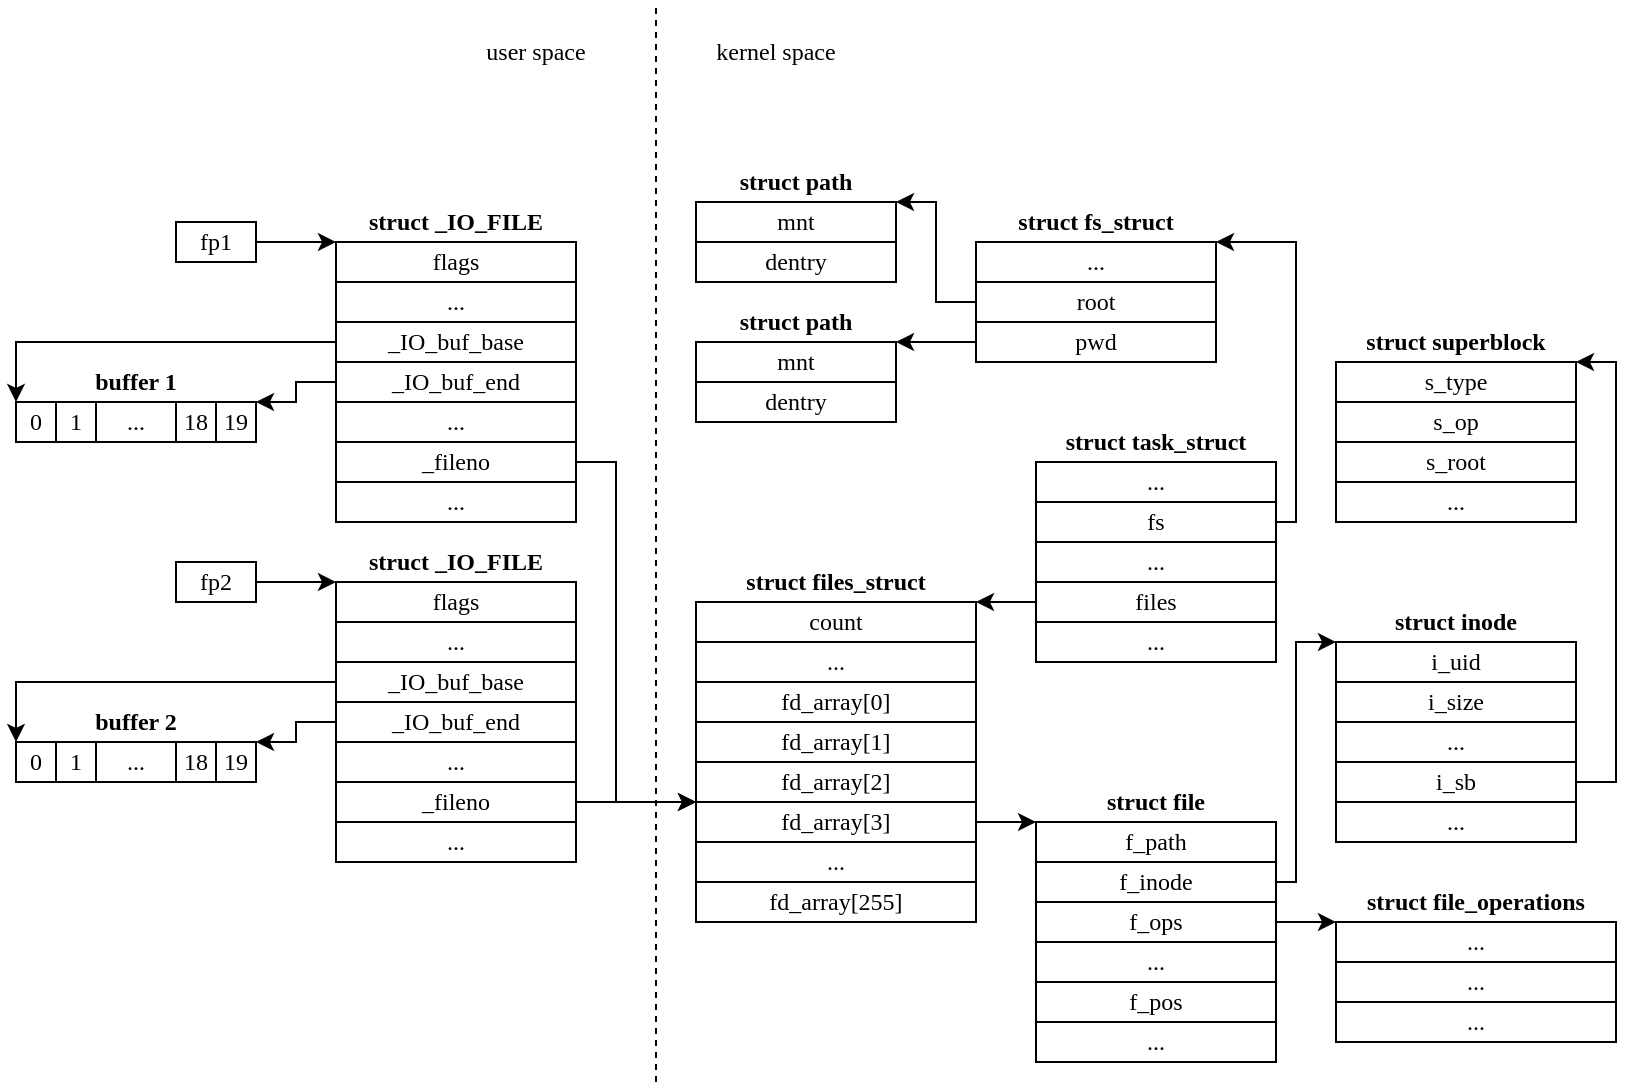 <mxfile version="17.4.2" type="device" pages="3"><diagram id="M0wEkLl10GEzWOITwzj3" name="Page-1"><mxGraphModel dx="1094" dy="677" grid="1" gridSize="10" guides="1" tooltips="1" connect="1" arrows="1" fold="1" page="0" pageScale="1" pageWidth="850" pageHeight="1100" math="0" shadow="0"><root><mxCell id="0"/><mxCell id="1" parent="0"/><mxCell id="IKed2qeuoZN0rJDHiAMa-2" value="flags" style="rounded=0;whiteSpace=wrap;html=1;fontStyle=0;fontFamily=Ubuntu Mono;" vertex="1" parent="1"><mxGeometry x="420" y="240" width="120" height="20" as="geometry"/></mxCell><mxCell id="IKed2qeuoZN0rJDHiAMa-3" value="..." style="rounded=0;whiteSpace=wrap;html=1;fontStyle=0;fontFamily=Ubuntu Mono;" vertex="1" parent="1"><mxGeometry x="420" y="260" width="120" height="20" as="geometry"/></mxCell><mxCell id="IKed2qeuoZN0rJDHiAMa-34" style="edgeStyle=orthogonalEdgeStyle;rounded=0;orthogonalLoop=1;jettySize=auto;html=1;fontFamily=Ubuntu Mono;entryX=0;entryY=0;entryDx=0;entryDy=0;" edge="1" parent="1" source="IKed2qeuoZN0rJDHiAMa-4" target="IKed2qeuoZN0rJDHiAMa-23"><mxGeometry relative="1" as="geometry"><Array as="points"><mxPoint x="260" y="290"/></Array></mxGeometry></mxCell><mxCell id="IKed2qeuoZN0rJDHiAMa-4" value="_IO_buf_base" style="rounded=0;whiteSpace=wrap;html=1;fontStyle=0;fontFamily=Ubuntu Mono;" vertex="1" parent="1"><mxGeometry x="420" y="280" width="120" height="20" as="geometry"/></mxCell><mxCell id="IKed2qeuoZN0rJDHiAMa-35" style="edgeStyle=orthogonalEdgeStyle;rounded=0;orthogonalLoop=1;jettySize=auto;html=1;fontFamily=Ubuntu Mono;" edge="1" parent="1" source="IKed2qeuoZN0rJDHiAMa-5" target="IKed2qeuoZN0rJDHiAMa-27"><mxGeometry relative="1" as="geometry"><Array as="points"><mxPoint x="400" y="310"/><mxPoint x="400" y="320"/></Array></mxGeometry></mxCell><mxCell id="IKed2qeuoZN0rJDHiAMa-5" value="_IO_buf_end" style="rounded=0;whiteSpace=wrap;html=1;fontStyle=0;fontFamily=Ubuntu Mono;" vertex="1" parent="1"><mxGeometry x="420" y="300" width="120" height="20" as="geometry"/></mxCell><mxCell id="IKed2qeuoZN0rJDHiAMa-6" value="..." style="rounded=0;whiteSpace=wrap;html=1;fontStyle=0;fontFamily=Ubuntu Mono;" vertex="1" parent="1"><mxGeometry x="420" y="320" width="120" height="20" as="geometry"/></mxCell><mxCell id="IKed2qeuoZN0rJDHiAMa-39" style="edgeStyle=orthogonalEdgeStyle;rounded=0;orthogonalLoop=1;jettySize=auto;html=1;fontFamily=Ubuntu Mono;" edge="1" parent="1" source="IKed2qeuoZN0rJDHiAMa-7" target="IKed2qeuoZN0rJDHiAMa-47"><mxGeometry relative="1" as="geometry"><mxPoint x="540.0" y="510" as="targetPoint"/><Array as="points"><mxPoint x="560" y="350"/><mxPoint x="560" y="520"/></Array></mxGeometry></mxCell><mxCell id="IKed2qeuoZN0rJDHiAMa-7" value="_fileno" style="rounded=0;whiteSpace=wrap;html=1;fontStyle=0;fontFamily=Ubuntu Mono;" vertex="1" parent="1"><mxGeometry x="420" y="340" width="120" height="20" as="geometry"/></mxCell><mxCell id="IKed2qeuoZN0rJDHiAMa-8" value="..." style="rounded=0;whiteSpace=wrap;html=1;fontStyle=0;fontFamily=Ubuntu Mono;" vertex="1" parent="1"><mxGeometry x="420" y="360" width="120" height="20" as="geometry"/></mxCell><mxCell id="IKed2qeuoZN0rJDHiAMa-10" value="flags" style="rounded=0;whiteSpace=wrap;html=1;fontStyle=0;fontFamily=Ubuntu Mono;" vertex="1" parent="1"><mxGeometry x="420" y="410" width="120" height="20" as="geometry"/></mxCell><mxCell id="IKed2qeuoZN0rJDHiAMa-11" value="..." style="rounded=0;whiteSpace=wrap;html=1;fontStyle=0;fontFamily=Ubuntu Mono;" vertex="1" parent="1"><mxGeometry x="420" y="430" width="120" height="20" as="geometry"/></mxCell><mxCell id="IKed2qeuoZN0rJDHiAMa-36" style="edgeStyle=orthogonalEdgeStyle;rounded=0;orthogonalLoop=1;jettySize=auto;html=1;fontFamily=Ubuntu Mono;" edge="1" parent="1" source="IKed2qeuoZN0rJDHiAMa-12" target="IKed2qeuoZN0rJDHiAMa-29"><mxGeometry relative="1" as="geometry"><Array as="points"><mxPoint x="260" y="460"/></Array></mxGeometry></mxCell><mxCell id="IKed2qeuoZN0rJDHiAMa-12" value="_IO_buf_base" style="rounded=0;whiteSpace=wrap;html=1;fontStyle=0;fontFamily=Ubuntu Mono;" vertex="1" parent="1"><mxGeometry x="420" y="450" width="120" height="20" as="geometry"/></mxCell><mxCell id="IKed2qeuoZN0rJDHiAMa-37" style="edgeStyle=orthogonalEdgeStyle;rounded=0;orthogonalLoop=1;jettySize=auto;html=1;fontFamily=Ubuntu Mono;" edge="1" parent="1" source="IKed2qeuoZN0rJDHiAMa-13" target="IKed2qeuoZN0rJDHiAMa-32"><mxGeometry relative="1" as="geometry"><Array as="points"><mxPoint x="400" y="480"/><mxPoint x="400" y="490"/></Array></mxGeometry></mxCell><mxCell id="IKed2qeuoZN0rJDHiAMa-13" value="_IO_buf_end" style="rounded=0;whiteSpace=wrap;html=1;fontStyle=0;fontFamily=Ubuntu Mono;" vertex="1" parent="1"><mxGeometry x="420" y="470" width="120" height="20" as="geometry"/></mxCell><mxCell id="IKed2qeuoZN0rJDHiAMa-14" value="..." style="rounded=0;whiteSpace=wrap;html=1;fontStyle=0;fontFamily=Ubuntu Mono;" vertex="1" parent="1"><mxGeometry x="420" y="490" width="120" height="20" as="geometry"/></mxCell><mxCell id="IKed2qeuoZN0rJDHiAMa-15" value="_fileno" style="rounded=0;whiteSpace=wrap;html=1;fontStyle=0;fontFamily=Ubuntu Mono;" vertex="1" parent="1"><mxGeometry x="420" y="510" width="120" height="20" as="geometry"/></mxCell><mxCell id="IKed2qeuoZN0rJDHiAMa-16" value="..." style="rounded=0;whiteSpace=wrap;html=1;fontStyle=0;fontFamily=Ubuntu Mono;" vertex="1" parent="1"><mxGeometry x="420" y="530" width="120" height="20" as="geometry"/></mxCell><mxCell id="IKed2qeuoZN0rJDHiAMa-19" style="edgeStyle=orthogonalEdgeStyle;rounded=0;orthogonalLoop=1;jettySize=auto;html=1;fontFamily=Ubuntu Mono;" edge="1" parent="1" source="IKed2qeuoZN0rJDHiAMa-17"><mxGeometry relative="1" as="geometry"><mxPoint x="420" y="240.0" as="targetPoint"/></mxGeometry></mxCell><mxCell id="IKed2qeuoZN0rJDHiAMa-17" value="fp1" style="rounded=0;whiteSpace=wrap;html=1;fontStyle=0;fontFamily=Ubuntu Mono;" vertex="1" parent="1"><mxGeometry x="340" y="230" width="40" height="20" as="geometry"/></mxCell><mxCell id="IKed2qeuoZN0rJDHiAMa-20" style="edgeStyle=orthogonalEdgeStyle;rounded=0;orthogonalLoop=1;jettySize=auto;html=1;fontFamily=Ubuntu Mono;" edge="1" parent="1" source="IKed2qeuoZN0rJDHiAMa-18"><mxGeometry relative="1" as="geometry"><mxPoint x="420" y="410" as="targetPoint"/></mxGeometry></mxCell><mxCell id="IKed2qeuoZN0rJDHiAMa-18" value="fp2" style="rounded=0;whiteSpace=wrap;html=1;fontStyle=0;fontFamily=Ubuntu Mono;" vertex="1" parent="1"><mxGeometry x="340" y="400" width="40" height="20" as="geometry"/></mxCell><mxCell id="IKed2qeuoZN0rJDHiAMa-23" value="0" style="rounded=0;whiteSpace=wrap;html=1;fontStyle=0;fontFamily=Ubuntu Mono;" vertex="1" parent="1"><mxGeometry x="260" y="320" width="20" height="20" as="geometry"/></mxCell><mxCell id="IKed2qeuoZN0rJDHiAMa-24" value="1" style="rounded=0;whiteSpace=wrap;html=1;fontStyle=0;fontFamily=Ubuntu Mono;" vertex="1" parent="1"><mxGeometry x="280" y="320" width="20" height="20" as="geometry"/></mxCell><mxCell id="IKed2qeuoZN0rJDHiAMa-26" value="..." style="rounded=0;whiteSpace=wrap;html=1;fontStyle=0;fontFamily=Ubuntu Mono;" vertex="1" parent="1"><mxGeometry x="300" y="320" width="40" height="20" as="geometry"/></mxCell><mxCell id="IKed2qeuoZN0rJDHiAMa-27" value="19" style="rounded=0;whiteSpace=wrap;html=1;fontStyle=0;fontFamily=Ubuntu Mono;" vertex="1" parent="1"><mxGeometry x="360" y="320" width="20" height="20" as="geometry"/></mxCell><mxCell id="IKed2qeuoZN0rJDHiAMa-28" value="18" style="rounded=0;whiteSpace=wrap;html=1;fontStyle=0;fontFamily=Ubuntu Mono;" vertex="1" parent="1"><mxGeometry x="340" y="320" width="20" height="20" as="geometry"/></mxCell><mxCell id="IKed2qeuoZN0rJDHiAMa-29" value="0" style="rounded=0;whiteSpace=wrap;html=1;fontStyle=0;fontFamily=Ubuntu Mono;" vertex="1" parent="1"><mxGeometry x="260" y="490" width="20" height="20" as="geometry"/></mxCell><mxCell id="IKed2qeuoZN0rJDHiAMa-30" value="1" style="rounded=0;whiteSpace=wrap;html=1;fontStyle=0;fontFamily=Ubuntu Mono;" vertex="1" parent="1"><mxGeometry x="280" y="490" width="20" height="20" as="geometry"/></mxCell><mxCell id="IKed2qeuoZN0rJDHiAMa-31" value="..." style="rounded=0;whiteSpace=wrap;html=1;fontStyle=0;fontFamily=Ubuntu Mono;" vertex="1" parent="1"><mxGeometry x="300" y="490" width="40" height="20" as="geometry"/></mxCell><mxCell id="IKed2qeuoZN0rJDHiAMa-32" value="19" style="rounded=0;whiteSpace=wrap;html=1;fontStyle=0;fontFamily=Ubuntu Mono;" vertex="1" parent="1"><mxGeometry x="360" y="490" width="20" height="20" as="geometry"/></mxCell><mxCell id="IKed2qeuoZN0rJDHiAMa-33" value="18" style="rounded=0;whiteSpace=wrap;html=1;fontStyle=0;fontFamily=Ubuntu Mono;" vertex="1" parent="1"><mxGeometry x="340" y="490" width="20" height="20" as="geometry"/></mxCell><mxCell id="IKed2qeuoZN0rJDHiAMa-50" style="edgeStyle=orthogonalEdgeStyle;rounded=0;orthogonalLoop=1;jettySize=auto;html=1;fontFamily=Ubuntu Mono;" edge="1" parent="1" source="IKed2qeuoZN0rJDHiAMa-15"><mxGeometry relative="1" as="geometry"><mxPoint x="560.0" y="520" as="sourcePoint"/><mxPoint x="600.0" y="520" as="targetPoint"/></mxGeometry></mxCell><mxCell id="IKed2qeuoZN0rJDHiAMa-42" value="count" style="rounded=0;whiteSpace=wrap;html=1;fontStyle=0;fontFamily=Ubuntu Mono;" vertex="1" parent="1"><mxGeometry x="600" y="420" width="140" height="20" as="geometry"/></mxCell><mxCell id="IKed2qeuoZN0rJDHiAMa-43" value="..." style="rounded=0;whiteSpace=wrap;html=1;fontStyle=0;fontFamily=Ubuntu Mono;" vertex="1" parent="1"><mxGeometry x="600" y="440" width="140" height="20" as="geometry"/></mxCell><mxCell id="IKed2qeuoZN0rJDHiAMa-44" value="fd_array[0]" style="rounded=0;whiteSpace=wrap;html=1;fontStyle=0;fontFamily=Ubuntu Mono;" vertex="1" parent="1"><mxGeometry x="600" y="460" width="140" height="20" as="geometry"/></mxCell><mxCell id="IKed2qeuoZN0rJDHiAMa-45" value="fd_array[1]" style="rounded=0;whiteSpace=wrap;html=1;fontStyle=0;fontFamily=Ubuntu Mono;" vertex="1" parent="1"><mxGeometry x="600" y="480" width="140" height="20" as="geometry"/></mxCell><mxCell id="IKed2qeuoZN0rJDHiAMa-46" value="fd_array[2]" style="rounded=0;whiteSpace=wrap;html=1;fontStyle=0;fontFamily=Ubuntu Mono;" vertex="1" parent="1"><mxGeometry x="600" y="500" width="140" height="20" as="geometry"/></mxCell><mxCell id="IKed2qeuoZN0rJDHiAMa-62" style="edgeStyle=orthogonalEdgeStyle;rounded=0;orthogonalLoop=1;jettySize=auto;html=1;fontFamily=Ubuntu Mono;" edge="1" parent="1" source="IKed2qeuoZN0rJDHiAMa-47" target="IKed2qeuoZN0rJDHiAMa-52"><mxGeometry relative="1" as="geometry"><mxPoint x="800.0" y="530" as="targetPoint"/><Array as="points"><mxPoint x="770" y="530"/><mxPoint x="770" y="530"/></Array></mxGeometry></mxCell><mxCell id="IKed2qeuoZN0rJDHiAMa-47" value="fd_array[3]" style="rounded=0;whiteSpace=wrap;html=1;fontStyle=0;fontFamily=Ubuntu Mono;" vertex="1" parent="1"><mxGeometry x="600" y="520" width="140" height="20" as="geometry"/></mxCell><mxCell id="IKed2qeuoZN0rJDHiAMa-48" value="..." style="rounded=0;whiteSpace=wrap;html=1;fontStyle=0;fontFamily=Ubuntu Mono;" vertex="1" parent="1"><mxGeometry x="600" y="540" width="140" height="20" as="geometry"/></mxCell><mxCell id="IKed2qeuoZN0rJDHiAMa-49" value="fd_array[255]" style="rounded=0;whiteSpace=wrap;html=1;fontStyle=0;fontFamily=Ubuntu Mono;" vertex="1" parent="1"><mxGeometry x="600" y="560" width="140" height="20" as="geometry"/></mxCell><mxCell id="IKed2qeuoZN0rJDHiAMa-52" value="f_path" style="rounded=0;whiteSpace=wrap;html=1;fontStyle=0;fontFamily=Ubuntu Mono;" vertex="1" parent="1"><mxGeometry x="770" y="530" width="120" height="20" as="geometry"/></mxCell><mxCell id="IKed2qeuoZN0rJDHiAMa-69" style="edgeStyle=orthogonalEdgeStyle;rounded=0;orthogonalLoop=1;jettySize=auto;html=1;fontFamily=Ubuntu Mono;" edge="1" parent="1" source="IKed2qeuoZN0rJDHiAMa-53" target="IKed2qeuoZN0rJDHiAMa-64"><mxGeometry relative="1" as="geometry"><mxPoint x="980" y="560" as="targetPoint"/><Array as="points"><mxPoint x="900" y="560"/><mxPoint x="900" y="440"/></Array></mxGeometry></mxCell><mxCell id="IKed2qeuoZN0rJDHiAMa-53" value="f_inode" style="rounded=0;whiteSpace=wrap;html=1;fontStyle=0;fontFamily=Ubuntu Mono;" vertex="1" parent="1"><mxGeometry x="770" y="550" width="120" height="20" as="geometry"/></mxCell><mxCell id="IKed2qeuoZN0rJDHiAMa-93" style="edgeStyle=orthogonalEdgeStyle;rounded=0;orthogonalLoop=1;jettySize=auto;html=1;fontFamily=Ubuntu Mono;" edge="1" parent="1" source="IKed2qeuoZN0rJDHiAMa-54" target="IKed2qeuoZN0rJDHiAMa-92"><mxGeometry relative="1" as="geometry"><Array as="points"><mxPoint x="980" y="580"/><mxPoint x="980" y="580"/></Array></mxGeometry></mxCell><mxCell id="IKed2qeuoZN0rJDHiAMa-54" value="f_ops" style="rounded=0;whiteSpace=wrap;html=1;fontStyle=0;fontFamily=Ubuntu Mono;" vertex="1" parent="1"><mxGeometry x="770" y="570" width="120" height="20" as="geometry"/></mxCell><mxCell id="IKed2qeuoZN0rJDHiAMa-55" value="..." style="rounded=0;whiteSpace=wrap;html=1;fontStyle=0;fontFamily=Ubuntu Mono;" vertex="1" parent="1"><mxGeometry x="770" y="590" width="120" height="20" as="geometry"/></mxCell><mxCell id="IKed2qeuoZN0rJDHiAMa-60" value="f_pos" style="rounded=0;whiteSpace=wrap;html=1;fontStyle=0;fontFamily=Ubuntu Mono;" vertex="1" parent="1"><mxGeometry x="770" y="610" width="120" height="20" as="geometry"/></mxCell><mxCell id="IKed2qeuoZN0rJDHiAMa-61" value="..." style="rounded=0;whiteSpace=wrap;html=1;fontStyle=0;fontFamily=Ubuntu Mono;" vertex="1" parent="1"><mxGeometry x="770" y="630" width="120" height="20" as="geometry"/></mxCell><mxCell id="IKed2qeuoZN0rJDHiAMa-64" value="i_uid" style="rounded=0;whiteSpace=wrap;html=1;fontStyle=0;fontFamily=Ubuntu Mono;" vertex="1" parent="1"><mxGeometry x="920" y="440" width="120" height="20" as="geometry"/></mxCell><mxCell id="IKed2qeuoZN0rJDHiAMa-65" value="i_size" style="rounded=0;whiteSpace=wrap;html=1;fontStyle=0;fontFamily=Ubuntu Mono;" vertex="1" parent="1"><mxGeometry x="920" y="460" width="120" height="20" as="geometry"/></mxCell><mxCell id="IKed2qeuoZN0rJDHiAMa-66" value="..." style="rounded=0;whiteSpace=wrap;html=1;fontStyle=0;fontFamily=Ubuntu Mono;" vertex="1" parent="1"><mxGeometry x="920" y="480" width="120" height="20" as="geometry"/></mxCell><mxCell id="IKed2qeuoZN0rJDHiAMa-115" style="edgeStyle=orthogonalEdgeStyle;rounded=0;orthogonalLoop=1;jettySize=auto;html=1;fontFamily=Ubuntu Mono;" edge="1" parent="1" source="IKed2qeuoZN0rJDHiAMa-67" target="IKed2qeuoZN0rJDHiAMa-111"><mxGeometry relative="1" as="geometry"><Array as="points"><mxPoint x="1060" y="510"/><mxPoint x="1060" y="300"/></Array></mxGeometry></mxCell><mxCell id="IKed2qeuoZN0rJDHiAMa-67" value="i_sb" style="rounded=0;whiteSpace=wrap;html=1;fontStyle=0;fontFamily=Ubuntu Mono;" vertex="1" parent="1"><mxGeometry x="920" y="500" width="120" height="20" as="geometry"/></mxCell><mxCell id="IKed2qeuoZN0rJDHiAMa-68" value="..." style="rounded=0;whiteSpace=wrap;html=1;fontStyle=0;fontFamily=Ubuntu Mono;" vertex="1" parent="1"><mxGeometry x="920" y="520" width="120" height="20" as="geometry"/></mxCell><mxCell id="IKed2qeuoZN0rJDHiAMa-71" value="..." style="rounded=0;whiteSpace=wrap;html=1;fontStyle=0;fontFamily=Ubuntu Mono;" vertex="1" parent="1"><mxGeometry x="770" y="390" width="120" height="20" as="geometry"/></mxCell><mxCell id="IKed2qeuoZN0rJDHiAMa-73" style="edgeStyle=orthogonalEdgeStyle;rounded=0;orthogonalLoop=1;jettySize=auto;html=1;entryX=1;entryY=0.5;entryDx=0;entryDy=0;fontFamily=Ubuntu Mono;" edge="1" parent="1" source="IKed2qeuoZN0rJDHiAMa-72"><mxGeometry relative="1" as="geometry"><mxPoint x="740.0" y="420" as="targetPoint"/></mxGeometry></mxCell><mxCell id="IKed2qeuoZN0rJDHiAMa-72" value="files" style="rounded=0;whiteSpace=wrap;html=1;fontStyle=0;fontFamily=Ubuntu Mono;" vertex="1" parent="1"><mxGeometry x="770" y="410" width="120" height="20" as="geometry"/></mxCell><mxCell id="IKed2qeuoZN0rJDHiAMa-74" value="..." style="rounded=0;whiteSpace=wrap;html=1;fontStyle=0;fontFamily=Ubuntu Mono;" vertex="1" parent="1"><mxGeometry x="770" y="430" width="120" height="20" as="geometry"/></mxCell><mxCell id="IKed2qeuoZN0rJDHiAMa-75" value="" style="endArrow=none;dashed=1;html=1;rounded=0;fontFamily=Ubuntu Mono;" edge="1" parent="1"><mxGeometry width="50" height="50" relative="1" as="geometry"><mxPoint x="580" y="660" as="sourcePoint"/><mxPoint x="580" y="120" as="targetPoint"/></mxGeometry></mxCell><mxCell id="IKed2qeuoZN0rJDHiAMa-76" value="user space" style="text;html=1;strokeColor=none;fillColor=none;align=center;verticalAlign=middle;whiteSpace=wrap;rounded=0;fontFamily=Ubuntu Mono;" vertex="1" parent="1"><mxGeometry x="480" y="130" width="80" height="30" as="geometry"/></mxCell><mxCell id="IKed2qeuoZN0rJDHiAMa-77" value="kernel space" style="text;html=1;strokeColor=none;fillColor=none;align=center;verticalAlign=middle;whiteSpace=wrap;rounded=0;fontFamily=Ubuntu Mono;" vertex="1" parent="1"><mxGeometry x="600" y="130" width="80" height="30" as="geometry"/></mxCell><mxCell id="IKed2qeuoZN0rJDHiAMa-79" value="..." style="rounded=0;whiteSpace=wrap;html=1;fontStyle=0;fontFamily=Ubuntu Mono;" vertex="1" parent="1"><mxGeometry x="770" y="350" width="120" height="20" as="geometry"/></mxCell><mxCell id="IKed2qeuoZN0rJDHiAMa-98" style="edgeStyle=orthogonalEdgeStyle;rounded=0;orthogonalLoop=1;jettySize=auto;html=1;fontFamily=Ubuntu Mono;" edge="1" parent="1" source="IKed2qeuoZN0rJDHiAMa-80" target="IKed2qeuoZN0rJDHiAMa-95"><mxGeometry relative="1" as="geometry"><Array as="points"><mxPoint x="900" y="380"/><mxPoint x="900" y="240"/></Array></mxGeometry></mxCell><mxCell id="IKed2qeuoZN0rJDHiAMa-80" value="fs" style="rounded=0;whiteSpace=wrap;html=1;fontStyle=0;fontFamily=Ubuntu Mono;" vertex="1" parent="1"><mxGeometry x="770" y="370" width="120" height="20" as="geometry"/></mxCell><mxCell id="IKed2qeuoZN0rJDHiAMa-83" value="struct _IO_FILE" style="text;html=1;strokeColor=none;fillColor=none;align=center;verticalAlign=middle;whiteSpace=wrap;rounded=0;fontFamily=Ubuntu Mono;fontStyle=1" vertex="1" parent="1"><mxGeometry x="420" y="220" width="120" height="20" as="geometry"/></mxCell><mxCell id="IKed2qeuoZN0rJDHiAMa-84" value="buffer 1" style="text;html=1;strokeColor=none;fillColor=none;align=center;verticalAlign=middle;whiteSpace=wrap;rounded=0;fontFamily=Ubuntu Mono;fontStyle=1" vertex="1" parent="1"><mxGeometry x="260" y="300" width="120" height="20" as="geometry"/></mxCell><mxCell id="IKed2qeuoZN0rJDHiAMa-85" value="buffer 2" style="text;html=1;strokeColor=none;fillColor=none;align=center;verticalAlign=middle;whiteSpace=wrap;rounded=0;fontFamily=Ubuntu Mono;fontStyle=1" vertex="1" parent="1"><mxGeometry x="260" y="470" width="120" height="20" as="geometry"/></mxCell><mxCell id="IKed2qeuoZN0rJDHiAMa-86" value="struct _IO_FILE" style="text;html=1;strokeColor=none;fillColor=none;align=center;verticalAlign=middle;whiteSpace=wrap;rounded=0;fontFamily=Ubuntu Mono;fontStyle=1" vertex="1" parent="1"><mxGeometry x="420" y="390" width="120" height="20" as="geometry"/></mxCell><mxCell id="IKed2qeuoZN0rJDHiAMa-87" value="struct file" style="text;html=1;strokeColor=none;fillColor=none;align=center;verticalAlign=middle;whiteSpace=wrap;rounded=0;fontFamily=Ubuntu Mono;fontStyle=1" vertex="1" parent="1"><mxGeometry x="770" y="510" width="120" height="20" as="geometry"/></mxCell><mxCell id="IKed2qeuoZN0rJDHiAMa-88" value="struct task_struct" style="text;html=1;strokeColor=none;fillColor=none;align=center;verticalAlign=middle;whiteSpace=wrap;rounded=0;fontFamily=Ubuntu Mono;fontStyle=1" vertex="1" parent="1"><mxGeometry x="770" y="330" width="120" height="20" as="geometry"/></mxCell><mxCell id="IKed2qeuoZN0rJDHiAMa-89" value="struct inode" style="text;html=1;strokeColor=none;fillColor=none;align=center;verticalAlign=middle;whiteSpace=wrap;rounded=0;fontFamily=Ubuntu Mono;fontStyle=1" vertex="1" parent="1"><mxGeometry x="920" y="420" width="120" height="20" as="geometry"/></mxCell><mxCell id="IKed2qeuoZN0rJDHiAMa-90" value="struct files_struct" style="text;html=1;strokeColor=none;fillColor=none;align=center;verticalAlign=middle;whiteSpace=wrap;rounded=0;fontFamily=Ubuntu Mono;fontStyle=1" vertex="1" parent="1"><mxGeometry x="600" y="400" width="140" height="20" as="geometry"/></mxCell><mxCell id="IKed2qeuoZN0rJDHiAMa-91" value="struct file_operations" style="text;html=1;strokeColor=none;fillColor=none;align=center;verticalAlign=middle;whiteSpace=wrap;rounded=0;fontFamily=Ubuntu Mono;fontStyle=1" vertex="1" parent="1"><mxGeometry x="920" y="560" width="140" height="20" as="geometry"/></mxCell><mxCell id="IKed2qeuoZN0rJDHiAMa-92" value="..." style="rounded=0;whiteSpace=wrap;html=1;fontStyle=0;fontFamily=Ubuntu Mono;" vertex="1" parent="1"><mxGeometry x="920" y="580" width="140" height="20" as="geometry"/></mxCell><mxCell id="IKed2qeuoZN0rJDHiAMa-94" value="struct fs_struct" style="text;html=1;strokeColor=none;fillColor=none;align=center;verticalAlign=middle;whiteSpace=wrap;rounded=0;fontFamily=Ubuntu Mono;fontStyle=1" vertex="1" parent="1"><mxGeometry x="740" y="220" width="120" height="20" as="geometry"/></mxCell><mxCell id="IKed2qeuoZN0rJDHiAMa-95" value="..." style="rounded=0;whiteSpace=wrap;html=1;fontStyle=0;fontFamily=Ubuntu Mono;" vertex="1" parent="1"><mxGeometry x="740" y="240" width="120" height="20" as="geometry"/></mxCell><mxCell id="IKed2qeuoZN0rJDHiAMa-105" style="edgeStyle=orthogonalEdgeStyle;rounded=0;orthogonalLoop=1;jettySize=auto;html=1;fontFamily=Ubuntu Mono;" edge="1" parent="1" source="IKed2qeuoZN0rJDHiAMa-96" target="IKed2qeuoZN0rJDHiAMa-100"><mxGeometry relative="1" as="geometry"><Array as="points"><mxPoint x="720" y="270"/><mxPoint x="720" y="220"/></Array></mxGeometry></mxCell><mxCell id="IKed2qeuoZN0rJDHiAMa-96" value="root" style="rounded=0;whiteSpace=wrap;html=1;fontStyle=0;fontFamily=Ubuntu Mono;" vertex="1" parent="1"><mxGeometry x="740" y="260" width="120" height="20" as="geometry"/></mxCell><mxCell id="IKed2qeuoZN0rJDHiAMa-106" style="edgeStyle=orthogonalEdgeStyle;rounded=0;orthogonalLoop=1;jettySize=auto;html=1;fontFamily=Ubuntu Mono;" edge="1" parent="1" source="IKed2qeuoZN0rJDHiAMa-97" target="IKed2qeuoZN0rJDHiAMa-103"><mxGeometry relative="1" as="geometry"><Array as="points"><mxPoint x="710" y="290"/><mxPoint x="710" y="290"/></Array></mxGeometry></mxCell><mxCell id="IKed2qeuoZN0rJDHiAMa-97" value="pwd" style="rounded=0;whiteSpace=wrap;html=1;fontStyle=0;fontFamily=Ubuntu Mono;" vertex="1" parent="1"><mxGeometry x="740" y="280" width="120" height="20" as="geometry"/></mxCell><mxCell id="IKed2qeuoZN0rJDHiAMa-99" value="struct path" style="text;html=1;strokeColor=none;fillColor=none;align=center;verticalAlign=middle;whiteSpace=wrap;rounded=0;fontFamily=Ubuntu Mono;fontStyle=1" vertex="1" parent="1"><mxGeometry x="600" y="200" width="100" height="20" as="geometry"/></mxCell><mxCell id="IKed2qeuoZN0rJDHiAMa-100" value="mnt" style="rounded=0;whiteSpace=wrap;html=1;fontStyle=0;fontFamily=Ubuntu Mono;" vertex="1" parent="1"><mxGeometry x="600" y="220" width="100" height="20" as="geometry"/></mxCell><mxCell id="IKed2qeuoZN0rJDHiAMa-101" value="dentry" style="rounded=0;whiteSpace=wrap;html=1;fontStyle=0;fontFamily=Ubuntu Mono;" vertex="1" parent="1"><mxGeometry x="600" y="240" width="100" height="20" as="geometry"/></mxCell><mxCell id="IKed2qeuoZN0rJDHiAMa-102" value="struct path" style="text;html=1;strokeColor=none;fillColor=none;align=center;verticalAlign=middle;whiteSpace=wrap;rounded=0;fontFamily=Ubuntu Mono;fontStyle=1" vertex="1" parent="1"><mxGeometry x="600" y="270" width="100" height="20" as="geometry"/></mxCell><mxCell id="IKed2qeuoZN0rJDHiAMa-103" value="mnt" style="rounded=0;whiteSpace=wrap;html=1;fontStyle=0;fontFamily=Ubuntu Mono;" vertex="1" parent="1"><mxGeometry x="600" y="290" width="100" height="20" as="geometry"/></mxCell><mxCell id="IKed2qeuoZN0rJDHiAMa-104" value="dentry" style="rounded=0;whiteSpace=wrap;html=1;fontStyle=0;fontFamily=Ubuntu Mono;" vertex="1" parent="1"><mxGeometry x="600" y="310" width="100" height="20" as="geometry"/></mxCell><mxCell id="IKed2qeuoZN0rJDHiAMa-108" value="..." style="rounded=0;whiteSpace=wrap;html=1;fontStyle=0;fontFamily=Ubuntu Mono;" vertex="1" parent="1"><mxGeometry x="920" y="600" width="140" height="20" as="geometry"/></mxCell><mxCell id="IKed2qeuoZN0rJDHiAMa-109" value="..." style="rounded=0;whiteSpace=wrap;html=1;fontStyle=0;fontFamily=Ubuntu Mono;" vertex="1" parent="1"><mxGeometry x="920" y="620" width="140" height="20" as="geometry"/></mxCell><mxCell id="IKed2qeuoZN0rJDHiAMa-110" value="struct superblock" style="text;html=1;strokeColor=none;fillColor=none;align=center;verticalAlign=middle;whiteSpace=wrap;rounded=0;fontFamily=Ubuntu Mono;fontStyle=1" vertex="1" parent="1"><mxGeometry x="920" y="280" width="120" height="20" as="geometry"/></mxCell><mxCell id="IKed2qeuoZN0rJDHiAMa-111" value="s_type" style="rounded=0;whiteSpace=wrap;html=1;fontStyle=0;fontFamily=Ubuntu Mono;" vertex="1" parent="1"><mxGeometry x="920" y="300" width="120" height="20" as="geometry"/></mxCell><mxCell id="IKed2qeuoZN0rJDHiAMa-112" value="s_op" style="rounded=0;whiteSpace=wrap;html=1;fontStyle=0;fontFamily=Ubuntu Mono;" vertex="1" parent="1"><mxGeometry x="920" y="320" width="120" height="20" as="geometry"/></mxCell><mxCell id="IKed2qeuoZN0rJDHiAMa-113" value="s_root" style="rounded=0;whiteSpace=wrap;html=1;fontStyle=0;fontFamily=Ubuntu Mono;" vertex="1" parent="1"><mxGeometry x="920" y="340" width="120" height="20" as="geometry"/></mxCell><mxCell id="IKed2qeuoZN0rJDHiAMa-114" value="..." style="rounded=0;whiteSpace=wrap;html=1;fontStyle=0;fontFamily=Ubuntu Mono;" vertex="1" parent="1"><mxGeometry x="920" y="360" width="120" height="20" as="geometry"/></mxCell></root></mxGraphModel></diagram><diagram id="48SVzgaqiPoBeScWzEFv" name="Page-2"><mxGraphModel dx="581" dy="607" grid="1" gridSize="10" guides="1" tooltips="1" connect="1" arrows="1" fold="1" page="0" pageScale="1" pageWidth="850" pageHeight="1100" math="0" shadow="0"><root><mxCell id="0"/><mxCell id="1" parent="0"/><mxCell id="f_3UwJz8pMml8P6C95AL-35" style="edgeStyle=orthogonalEdgeStyle;rounded=0;orthogonalLoop=1;jettySize=auto;html=1;fontFamily=Ubuntu Mono;" edge="1" parent="1" source="f_3UwJz8pMml8P6C95AL-36"><mxGeometry relative="1" as="geometry"><mxPoint x="600.0" y="520" as="targetPoint"/><Array as="points"><mxPoint x="560" y="505"/><mxPoint x="560" y="520"/></Array></mxGeometry></mxCell><mxCell id="f_3UwJz8pMml8P6C95AL-36" value="fd1" style="rounded=0;whiteSpace=wrap;html=1;fontStyle=0;fontFamily=Ubuntu Mono;" vertex="1" parent="1"><mxGeometry x="500" y="495" width="40" height="20" as="geometry"/></mxCell><mxCell id="f_3UwJz8pMml8P6C95AL-37" value="count" style="rounded=0;whiteSpace=wrap;html=1;fontStyle=0;fontFamily=Ubuntu Mono;" vertex="1" parent="1"><mxGeometry x="600" y="420" width="140" height="20" as="geometry"/></mxCell><mxCell id="f_3UwJz8pMml8P6C95AL-38" value="..." style="rounded=0;whiteSpace=wrap;html=1;fontStyle=0;fontFamily=Ubuntu Mono;" vertex="1" parent="1"><mxGeometry x="600" y="440" width="140" height="20" as="geometry"/></mxCell><mxCell id="f_3UwJz8pMml8P6C95AL-39" value="fd_array[0]" style="rounded=0;whiteSpace=wrap;html=1;fontStyle=0;fontFamily=Ubuntu Mono;" vertex="1" parent="1"><mxGeometry x="600" y="460" width="140" height="20" as="geometry"/></mxCell><mxCell id="f_3UwJz8pMml8P6C95AL-40" value="fd_array[1]" style="rounded=0;whiteSpace=wrap;html=1;fontStyle=0;fontFamily=Ubuntu Mono;" vertex="1" parent="1"><mxGeometry x="600" y="480" width="140" height="20" as="geometry"/></mxCell><mxCell id="f_3UwJz8pMml8P6C95AL-41" value="fd_array[2]" style="rounded=0;whiteSpace=wrap;html=1;fontStyle=0;fontFamily=Ubuntu Mono;" vertex="1" parent="1"><mxGeometry x="600" y="500" width="140" height="20" as="geometry"/></mxCell><mxCell id="f_3UwJz8pMml8P6C95AL-42" style="edgeStyle=orthogonalEdgeStyle;rounded=0;orthogonalLoop=1;jettySize=auto;html=1;fontFamily=Ubuntu Mono;" edge="1" parent="1" source="f_3UwJz8pMml8P6C95AL-43" target="f_3UwJz8pMml8P6C95AL-46"><mxGeometry relative="1" as="geometry"><mxPoint x="800.0" y="530" as="targetPoint"/><Array as="points"><mxPoint x="760" y="530"/><mxPoint x="760" y="500"/></Array></mxGeometry></mxCell><mxCell id="f_3UwJz8pMml8P6C95AL-43" value="fd_array[3]" style="rounded=0;whiteSpace=wrap;html=1;fontStyle=0;fontFamily=Ubuntu Mono;" vertex="1" parent="1"><mxGeometry x="600" y="520" width="140" height="20" as="geometry"/></mxCell><mxCell id="f_3UwJz8pMml8P6C95AL-44" value="..." style="rounded=0;whiteSpace=wrap;html=1;fontStyle=0;fontFamily=Ubuntu Mono;" vertex="1" parent="1"><mxGeometry x="600" y="560" width="140" height="20" as="geometry"/></mxCell><mxCell id="f_3UwJz8pMml8P6C95AL-45" value="fd_array[255]" style="rounded=0;whiteSpace=wrap;html=1;fontStyle=0;fontFamily=Ubuntu Mono;" vertex="1" parent="1"><mxGeometry x="600" y="580" width="140" height="20" as="geometry"/></mxCell><mxCell id="f_3UwJz8pMml8P6C95AL-46" value="f_path" style="rounded=0;whiteSpace=wrap;html=1;fontStyle=0;fontFamily=Ubuntu Mono;" vertex="1" parent="1"><mxGeometry x="780" y="500" width="120" height="20" as="geometry"/></mxCell><mxCell id="f_3UwJz8pMml8P6C95AL-47" style="edgeStyle=orthogonalEdgeStyle;rounded=0;orthogonalLoop=1;jettySize=auto;html=1;fontFamily=Ubuntu Mono;" edge="1" parent="1" source="f_3UwJz8pMml8P6C95AL-48" target="f_3UwJz8pMml8P6C95AL-54"><mxGeometry relative="1" as="geometry"><mxPoint x="980" y="560" as="targetPoint"/><Array as="points"><mxPoint x="920" y="530"/><mxPoint x="920" y="440"/></Array></mxGeometry></mxCell><mxCell id="f_3UwJz8pMml8P6C95AL-48" value="f_inode" style="rounded=0;whiteSpace=wrap;html=1;fontStyle=0;fontFamily=Ubuntu Mono;" vertex="1" parent="1"><mxGeometry x="780" y="520" width="120" height="20" as="geometry"/></mxCell><mxCell id="f_3UwJz8pMml8P6C95AL-49" style="edgeStyle=orthogonalEdgeStyle;rounded=0;orthogonalLoop=1;jettySize=auto;html=1;fontFamily=Ubuntu Mono;" edge="1" parent="1" source="f_3UwJz8pMml8P6C95AL-50" target="f_3UwJz8pMml8P6C95AL-79"><mxGeometry relative="1" as="geometry"><Array as="points"><mxPoint x="940" y="550"/><mxPoint x="940" y="580"/></Array></mxGeometry></mxCell><mxCell id="f_3UwJz8pMml8P6C95AL-50" value="f_ops" style="rounded=0;whiteSpace=wrap;html=1;fontStyle=0;fontFamily=Ubuntu Mono;" vertex="1" parent="1"><mxGeometry x="780" y="540" width="120" height="20" as="geometry"/></mxCell><mxCell id="f_3UwJz8pMml8P6C95AL-51" value="..." style="rounded=0;whiteSpace=wrap;html=1;fontStyle=0;fontFamily=Ubuntu Mono;" vertex="1" parent="1"><mxGeometry x="780" y="560" width="120" height="20" as="geometry"/></mxCell><mxCell id="f_3UwJz8pMml8P6C95AL-52" value="f_pos" style="rounded=0;whiteSpace=wrap;html=1;fontStyle=0;fontFamily=Ubuntu Mono;" vertex="1" parent="1"><mxGeometry x="780" y="580" width="120" height="20" as="geometry"/></mxCell><mxCell id="f_3UwJz8pMml8P6C95AL-53" value="..." style="rounded=0;whiteSpace=wrap;html=1;fontStyle=0;fontFamily=Ubuntu Mono;" vertex="1" parent="1"><mxGeometry x="780" y="600" width="120" height="20" as="geometry"/></mxCell><mxCell id="f_3UwJz8pMml8P6C95AL-54" value="i_uid" style="rounded=0;whiteSpace=wrap;html=1;fontStyle=0;fontFamily=Ubuntu Mono;" vertex="1" parent="1"><mxGeometry x="960" y="440" width="120" height="20" as="geometry"/></mxCell><mxCell id="f_3UwJz8pMml8P6C95AL-55" value="i_size" style="rounded=0;whiteSpace=wrap;html=1;fontStyle=0;fontFamily=Ubuntu Mono;" vertex="1" parent="1"><mxGeometry x="960" y="460" width="120" height="20" as="geometry"/></mxCell><mxCell id="f_3UwJz8pMml8P6C95AL-56" value="..." style="rounded=0;whiteSpace=wrap;html=1;fontStyle=0;fontFamily=Ubuntu Mono;" vertex="1" parent="1"><mxGeometry x="960" y="480" width="120" height="20" as="geometry"/></mxCell><mxCell id="f_3UwJz8pMml8P6C95AL-57" style="edgeStyle=orthogonalEdgeStyle;rounded=0;orthogonalLoop=1;jettySize=auto;html=1;fontFamily=Ubuntu Mono;" edge="1" parent="1" source="f_3UwJz8pMml8P6C95AL-58" target="f_3UwJz8pMml8P6C95AL-95"><mxGeometry relative="1" as="geometry"><Array as="points"><mxPoint x="1100" y="510"/><mxPoint x="1100" y="300"/></Array></mxGeometry></mxCell><mxCell id="f_3UwJz8pMml8P6C95AL-58" value="i_sb" style="rounded=0;whiteSpace=wrap;html=1;fontStyle=0;fontFamily=Ubuntu Mono;" vertex="1" parent="1"><mxGeometry x="960" y="500" width="120" height="20" as="geometry"/></mxCell><mxCell id="f_3UwJz8pMml8P6C95AL-59" value="..." style="rounded=0;whiteSpace=wrap;html=1;fontStyle=0;fontFamily=Ubuntu Mono;" vertex="1" parent="1"><mxGeometry x="960" y="520" width="120" height="20" as="geometry"/></mxCell><mxCell id="f_3UwJz8pMml8P6C95AL-60" value="..." style="rounded=0;whiteSpace=wrap;html=1;fontStyle=0;fontFamily=Ubuntu Mono;" vertex="1" parent="1"><mxGeometry x="770" y="390" width="120" height="20" as="geometry"/></mxCell><mxCell id="f_3UwJz8pMml8P6C95AL-61" style="edgeStyle=orthogonalEdgeStyle;rounded=0;orthogonalLoop=1;jettySize=auto;html=1;entryX=1;entryY=0.5;entryDx=0;entryDy=0;fontFamily=Ubuntu Mono;" edge="1" parent="1" source="f_3UwJz8pMml8P6C95AL-62"><mxGeometry relative="1" as="geometry"><mxPoint x="740.0" y="420" as="targetPoint"/></mxGeometry></mxCell><mxCell id="f_3UwJz8pMml8P6C95AL-62" value="files" style="rounded=0;whiteSpace=wrap;html=1;fontStyle=0;fontFamily=Ubuntu Mono;" vertex="1" parent="1"><mxGeometry x="770" y="410" width="120" height="20" as="geometry"/></mxCell><mxCell id="f_3UwJz8pMml8P6C95AL-63" value="..." style="rounded=0;whiteSpace=wrap;html=1;fontStyle=0;fontFamily=Ubuntu Mono;" vertex="1" parent="1"><mxGeometry x="770" y="430" width="120" height="20" as="geometry"/></mxCell><mxCell id="f_3UwJz8pMml8P6C95AL-64" value="" style="endArrow=none;dashed=1;html=1;rounded=0;fontFamily=Ubuntu Mono;" edge="1" parent="1"><mxGeometry width="50" height="50" relative="1" as="geometry"><mxPoint x="580" y="780" as="sourcePoint"/><mxPoint x="580" y="180" as="targetPoint"/></mxGeometry></mxCell><mxCell id="f_3UwJz8pMml8P6C95AL-65" value="user space" style="text;html=1;strokeColor=none;fillColor=none;align=center;verticalAlign=middle;whiteSpace=wrap;rounded=0;fontFamily=Ubuntu Mono;" vertex="1" parent="1"><mxGeometry x="480" y="190" width="80" height="30" as="geometry"/></mxCell><mxCell id="f_3UwJz8pMml8P6C95AL-66" value="kernel space" style="text;html=1;strokeColor=none;fillColor=none;align=center;verticalAlign=middle;whiteSpace=wrap;rounded=0;fontFamily=Ubuntu Mono;" vertex="1" parent="1"><mxGeometry x="600" y="190" width="80" height="30" as="geometry"/></mxCell><mxCell id="f_3UwJz8pMml8P6C95AL-67" value="..." style="rounded=0;whiteSpace=wrap;html=1;fontStyle=0;fontFamily=Ubuntu Mono;" vertex="1" parent="1"><mxGeometry x="770" y="350" width="120" height="20" as="geometry"/></mxCell><mxCell id="f_3UwJz8pMml8P6C95AL-68" style="edgeStyle=orthogonalEdgeStyle;rounded=0;orthogonalLoop=1;jettySize=auto;html=1;fontFamily=Ubuntu Mono;" edge="1" parent="1" source="f_3UwJz8pMml8P6C95AL-69" target="f_3UwJz8pMml8P6C95AL-81"><mxGeometry relative="1" as="geometry"><Array as="points"><mxPoint x="900" y="380"/><mxPoint x="900" y="260"/></Array></mxGeometry></mxCell><mxCell id="f_3UwJz8pMml8P6C95AL-69" value="fs" style="rounded=0;whiteSpace=wrap;html=1;fontStyle=0;fontFamily=Ubuntu Mono;" vertex="1" parent="1"><mxGeometry x="770" y="370" width="120" height="20" as="geometry"/></mxCell><mxCell id="f_3UwJz8pMml8P6C95AL-74" value="struct file" style="text;html=1;strokeColor=none;fillColor=none;align=center;verticalAlign=middle;whiteSpace=wrap;rounded=0;fontFamily=Ubuntu Mono;fontStyle=1" vertex="1" parent="1"><mxGeometry x="780" y="480" width="120" height="20" as="geometry"/></mxCell><mxCell id="f_3UwJz8pMml8P6C95AL-75" value="struct task_struct" style="text;html=1;strokeColor=none;fillColor=none;align=center;verticalAlign=middle;whiteSpace=wrap;rounded=0;fontFamily=Ubuntu Mono;fontStyle=1" vertex="1" parent="1"><mxGeometry x="770" y="330" width="120" height="20" as="geometry"/></mxCell><mxCell id="f_3UwJz8pMml8P6C95AL-76" value="struct inode" style="text;html=1;strokeColor=none;fillColor=none;align=center;verticalAlign=middle;whiteSpace=wrap;rounded=0;fontFamily=Ubuntu Mono;fontStyle=1" vertex="1" parent="1"><mxGeometry x="960" y="420" width="120" height="20" as="geometry"/></mxCell><mxCell id="f_3UwJz8pMml8P6C95AL-77" value="struct files_struct" style="text;html=1;strokeColor=none;fillColor=none;align=center;verticalAlign=middle;whiteSpace=wrap;rounded=0;fontFamily=Ubuntu Mono;fontStyle=1" vertex="1" parent="1"><mxGeometry x="600" y="400" width="140" height="20" as="geometry"/></mxCell><mxCell id="f_3UwJz8pMml8P6C95AL-78" value="struct file_operations" style="text;html=1;strokeColor=none;fillColor=none;align=center;verticalAlign=middle;whiteSpace=wrap;rounded=0;fontFamily=Ubuntu Mono;fontStyle=1" vertex="1" parent="1"><mxGeometry x="960" y="560" width="140" height="20" as="geometry"/></mxCell><mxCell id="f_3UwJz8pMml8P6C95AL-79" value="..." style="rounded=0;whiteSpace=wrap;html=1;fontStyle=0;fontFamily=Ubuntu Mono;" vertex="1" parent="1"><mxGeometry x="960" y="580" width="140" height="20" as="geometry"/></mxCell><mxCell id="f_3UwJz8pMml8P6C95AL-80" value="struct fs_struct" style="text;html=1;strokeColor=none;fillColor=none;align=center;verticalAlign=middle;whiteSpace=wrap;rounded=0;fontFamily=Ubuntu Mono;fontStyle=1" vertex="1" parent="1"><mxGeometry x="740" y="240" width="120" height="20" as="geometry"/></mxCell><mxCell id="f_3UwJz8pMml8P6C95AL-81" value="..." style="rounded=0;whiteSpace=wrap;html=1;fontStyle=0;fontFamily=Ubuntu Mono;" vertex="1" parent="1"><mxGeometry x="740" y="260" width="120" height="20" as="geometry"/></mxCell><mxCell id="f_3UwJz8pMml8P6C95AL-82" style="edgeStyle=orthogonalEdgeStyle;rounded=0;orthogonalLoop=1;jettySize=auto;html=1;fontFamily=Ubuntu Mono;" edge="1" parent="1" source="f_3UwJz8pMml8P6C95AL-83" target="f_3UwJz8pMml8P6C95AL-87"><mxGeometry relative="1" as="geometry"><Array as="points"><mxPoint x="720" y="290"/><mxPoint x="720" y="240"/></Array></mxGeometry></mxCell><mxCell id="f_3UwJz8pMml8P6C95AL-83" value="root" style="rounded=0;whiteSpace=wrap;html=1;fontStyle=0;fontFamily=Ubuntu Mono;" vertex="1" parent="1"><mxGeometry x="740" y="280" width="120" height="20" as="geometry"/></mxCell><mxCell id="f_3UwJz8pMml8P6C95AL-84" style="edgeStyle=orthogonalEdgeStyle;rounded=0;orthogonalLoop=1;jettySize=auto;html=1;fontFamily=Ubuntu Mono;" edge="1" parent="1" source="f_3UwJz8pMml8P6C95AL-85" target="f_3UwJz8pMml8P6C95AL-90"><mxGeometry relative="1" as="geometry"><Array as="points"><mxPoint x="710" y="310"/><mxPoint x="710" y="310"/></Array></mxGeometry></mxCell><mxCell id="f_3UwJz8pMml8P6C95AL-85" value="pwd" style="rounded=0;whiteSpace=wrap;html=1;fontStyle=0;fontFamily=Ubuntu Mono;" vertex="1" parent="1"><mxGeometry x="740" y="300" width="120" height="20" as="geometry"/></mxCell><mxCell id="f_3UwJz8pMml8P6C95AL-86" value="struct path" style="text;html=1;strokeColor=none;fillColor=none;align=center;verticalAlign=middle;whiteSpace=wrap;rounded=0;fontFamily=Ubuntu Mono;fontStyle=1" vertex="1" parent="1"><mxGeometry x="600" y="220" width="100" height="20" as="geometry"/></mxCell><mxCell id="f_3UwJz8pMml8P6C95AL-87" value="mnt" style="rounded=0;whiteSpace=wrap;html=1;fontStyle=0;fontFamily=Ubuntu Mono;" vertex="1" parent="1"><mxGeometry x="600" y="240" width="100" height="20" as="geometry"/></mxCell><mxCell id="f_3UwJz8pMml8P6C95AL-88" value="dentry" style="rounded=0;whiteSpace=wrap;html=1;fontStyle=0;fontFamily=Ubuntu Mono;" vertex="1" parent="1"><mxGeometry x="600" y="260" width="100" height="20" as="geometry"/></mxCell><mxCell id="f_3UwJz8pMml8P6C95AL-89" value="struct path" style="text;html=1;strokeColor=none;fillColor=none;align=center;verticalAlign=middle;whiteSpace=wrap;rounded=0;fontFamily=Ubuntu Mono;fontStyle=1" vertex="1" parent="1"><mxGeometry x="600" y="290" width="100" height="20" as="geometry"/></mxCell><mxCell id="f_3UwJz8pMml8P6C95AL-90" value="mnt" style="rounded=0;whiteSpace=wrap;html=1;fontStyle=0;fontFamily=Ubuntu Mono;" vertex="1" parent="1"><mxGeometry x="600" y="310" width="100" height="20" as="geometry"/></mxCell><mxCell id="f_3UwJz8pMml8P6C95AL-91" value="dentry" style="rounded=0;whiteSpace=wrap;html=1;fontStyle=0;fontFamily=Ubuntu Mono;" vertex="1" parent="1"><mxGeometry x="600" y="330" width="100" height="20" as="geometry"/></mxCell><mxCell id="f_3UwJz8pMml8P6C95AL-92" value="..." style="rounded=0;whiteSpace=wrap;html=1;fontStyle=0;fontFamily=Ubuntu Mono;" vertex="1" parent="1"><mxGeometry x="960" y="600" width="140" height="20" as="geometry"/></mxCell><mxCell id="f_3UwJz8pMml8P6C95AL-93" value="..." style="rounded=0;whiteSpace=wrap;html=1;fontStyle=0;fontFamily=Ubuntu Mono;" vertex="1" parent="1"><mxGeometry x="960" y="620" width="140" height="20" as="geometry"/></mxCell><mxCell id="f_3UwJz8pMml8P6C95AL-94" value="struct superblock" style="text;html=1;strokeColor=none;fillColor=none;align=center;verticalAlign=middle;whiteSpace=wrap;rounded=0;fontFamily=Ubuntu Mono;fontStyle=1" vertex="1" parent="1"><mxGeometry x="960" y="280" width="120" height="20" as="geometry"/></mxCell><mxCell id="f_3UwJz8pMml8P6C95AL-95" value="s_type" style="rounded=0;whiteSpace=wrap;html=1;fontStyle=0;fontFamily=Ubuntu Mono;" vertex="1" parent="1"><mxGeometry x="960" y="300" width="120" height="20" as="geometry"/></mxCell><mxCell id="f_3UwJz8pMml8P6C95AL-96" value="s_op" style="rounded=0;whiteSpace=wrap;html=1;fontStyle=0;fontFamily=Ubuntu Mono;" vertex="1" parent="1"><mxGeometry x="960" y="320" width="120" height="20" as="geometry"/></mxCell><mxCell id="f_3UwJz8pMml8P6C95AL-97" value="s_root" style="rounded=0;whiteSpace=wrap;html=1;fontStyle=0;fontFamily=Ubuntu Mono;" vertex="1" parent="1"><mxGeometry x="960" y="340" width="120" height="20" as="geometry"/></mxCell><mxCell id="f_3UwJz8pMml8P6C95AL-98" value="..." style="rounded=0;whiteSpace=wrap;html=1;fontStyle=0;fontFamily=Ubuntu Mono;" vertex="1" parent="1"><mxGeometry x="960" y="360" width="120" height="20" as="geometry"/></mxCell><mxCell id="f_3UwJz8pMml8P6C95AL-99" value="f_path" style="rounded=0;whiteSpace=wrap;html=1;fontStyle=0;fontFamily=Ubuntu Mono;" vertex="1" parent="1"><mxGeometry x="780" y="660" width="120" height="20" as="geometry"/></mxCell><mxCell id="f_3UwJz8pMml8P6C95AL-110" style="edgeStyle=orthogonalEdgeStyle;rounded=0;orthogonalLoop=1;jettySize=auto;html=1;fontFamily=Ubuntu Mono;" edge="1" parent="1" source="f_3UwJz8pMml8P6C95AL-100" target="f_3UwJz8pMml8P6C95AL-54"><mxGeometry relative="1" as="geometry"><Array as="points"><mxPoint x="920" y="690"/><mxPoint x="920" y="440"/></Array></mxGeometry></mxCell><mxCell id="f_3UwJz8pMml8P6C95AL-100" value="f_inode" style="rounded=0;whiteSpace=wrap;html=1;fontStyle=0;fontFamily=Ubuntu Mono;" vertex="1" parent="1"><mxGeometry x="780" y="680" width="120" height="20" as="geometry"/></mxCell><mxCell id="f_3UwJz8pMml8P6C95AL-111" style="edgeStyle=orthogonalEdgeStyle;rounded=0;orthogonalLoop=1;jettySize=auto;html=1;fontFamily=Ubuntu Mono;" edge="1" parent="1" source="f_3UwJz8pMml8P6C95AL-101" target="f_3UwJz8pMml8P6C95AL-79"><mxGeometry relative="1" as="geometry"><Array as="points"><mxPoint x="940" y="710"/><mxPoint x="940" y="580"/></Array></mxGeometry></mxCell><mxCell id="f_3UwJz8pMml8P6C95AL-101" value="f_ops" style="rounded=0;whiteSpace=wrap;html=1;fontStyle=0;fontFamily=Ubuntu Mono;" vertex="1" parent="1"><mxGeometry x="780" y="700" width="120" height="20" as="geometry"/></mxCell><mxCell id="f_3UwJz8pMml8P6C95AL-102" value="..." style="rounded=0;whiteSpace=wrap;html=1;fontStyle=0;fontFamily=Ubuntu Mono;" vertex="1" parent="1"><mxGeometry x="780" y="720" width="120" height="20" as="geometry"/></mxCell><mxCell id="f_3UwJz8pMml8P6C95AL-103" value="f_pos" style="rounded=0;whiteSpace=wrap;html=1;fontStyle=0;fontFamily=Ubuntu Mono;" vertex="1" parent="1"><mxGeometry x="780" y="740" width="120" height="20" as="geometry"/></mxCell><mxCell id="f_3UwJz8pMml8P6C95AL-104" value="..." style="rounded=0;whiteSpace=wrap;html=1;fontStyle=0;fontFamily=Ubuntu Mono;" vertex="1" parent="1"><mxGeometry x="780" y="760" width="120" height="20" as="geometry"/></mxCell><mxCell id="f_3UwJz8pMml8P6C95AL-105" value="struct file" style="text;html=1;strokeColor=none;fillColor=none;align=center;verticalAlign=middle;whiteSpace=wrap;rounded=0;fontFamily=Ubuntu Mono;fontStyle=1" vertex="1" parent="1"><mxGeometry x="780" y="640" width="120" height="20" as="geometry"/></mxCell><mxCell id="f_3UwJz8pMml8P6C95AL-107" style="edgeStyle=orthogonalEdgeStyle;rounded=0;orthogonalLoop=1;jettySize=auto;html=1;fontFamily=Ubuntu Mono;" edge="1" parent="1" source="f_3UwJz8pMml8P6C95AL-106" target="f_3UwJz8pMml8P6C95AL-99"><mxGeometry relative="1" as="geometry"><Array as="points"><mxPoint x="760" y="550"/><mxPoint x="760" y="660"/></Array></mxGeometry></mxCell><mxCell id="f_3UwJz8pMml8P6C95AL-106" value="fd_array[4]" style="rounded=0;whiteSpace=wrap;html=1;fontStyle=0;fontFamily=Ubuntu Mono;" vertex="1" parent="1"><mxGeometry x="600" y="540" width="140" height="20" as="geometry"/></mxCell><mxCell id="f_3UwJz8pMml8P6C95AL-109" style="edgeStyle=orthogonalEdgeStyle;rounded=0;orthogonalLoop=1;jettySize=auto;html=1;fontFamily=Ubuntu Mono;" edge="1" parent="1" source="f_3UwJz8pMml8P6C95AL-108" target="f_3UwJz8pMml8P6C95AL-106"><mxGeometry relative="1" as="geometry"><Array as="points"><mxPoint x="560" y="555"/><mxPoint x="560" y="540"/></Array></mxGeometry></mxCell><mxCell id="f_3UwJz8pMml8P6C95AL-108" value="fd2" style="rounded=0;whiteSpace=wrap;html=1;fontStyle=0;fontFamily=Ubuntu Mono;" vertex="1" parent="1"><mxGeometry x="500" y="545" width="40" height="20" as="geometry"/></mxCell></root></mxGraphModel></diagram><diagram id="JOkzP_PtopHGvUlVhJr3" name="Page-3"><mxGraphModel dx="1016" dy="629" grid="1" gridSize="10" guides="1" tooltips="1" connect="1" arrows="1" fold="1" page="0" pageScale="1" pageWidth="850" pageHeight="1100" math="0" shadow="0"><root><mxCell id="0"/><mxCell id="1" parent="0"/><mxCell id="8f4MudILsdNs33GYUy9f-1" style="edgeStyle=orthogonalEdgeStyle;rounded=0;orthogonalLoop=1;jettySize=auto;html=1;fontFamily=Ubuntu Mono;" edge="1" parent="1" source="5ZhNkvH7abv-AWu4rFj9-9"><mxGeometry relative="1" as="geometry"><mxPoint x="600.0" y="520" as="targetPoint"/><Array as="points"><mxPoint x="560" y="370"/><mxPoint x="560" y="520"/></Array><mxPoint x="540.0" y="380" as="sourcePoint"/></mxGeometry></mxCell><mxCell id="8f4MudILsdNs33GYUy9f-3" value="count" style="rounded=0;whiteSpace=wrap;html=1;fontStyle=0;fontFamily=Ubuntu Mono;" vertex="1" parent="1"><mxGeometry x="600" y="420" width="140" height="20" as="geometry"/></mxCell><mxCell id="8f4MudILsdNs33GYUy9f-4" value="..." style="rounded=0;whiteSpace=wrap;html=1;fontStyle=0;fontFamily=Ubuntu Mono;" vertex="1" parent="1"><mxGeometry x="600" y="440" width="140" height="20" as="geometry"/></mxCell><mxCell id="8f4MudILsdNs33GYUy9f-5" value="fd_array[0]" style="rounded=0;whiteSpace=wrap;html=1;fontStyle=0;fontFamily=Ubuntu Mono;" vertex="1" parent="1"><mxGeometry x="600" y="460" width="140" height="20" as="geometry"/></mxCell><mxCell id="8f4MudILsdNs33GYUy9f-6" value="fd_array[1]" style="rounded=0;whiteSpace=wrap;html=1;fontStyle=0;fontFamily=Ubuntu Mono;" vertex="1" parent="1"><mxGeometry x="600" y="480" width="140" height="20" as="geometry"/></mxCell><mxCell id="8f4MudILsdNs33GYUy9f-7" value="fd_array[2]" style="rounded=0;whiteSpace=wrap;html=1;fontStyle=0;fontFamily=Ubuntu Mono;" vertex="1" parent="1"><mxGeometry x="600" y="500" width="140" height="20" as="geometry"/></mxCell><mxCell id="8f4MudILsdNs33GYUy9f-8" style="edgeStyle=orthogonalEdgeStyle;rounded=0;orthogonalLoop=1;jettySize=auto;html=1;fontFamily=Ubuntu Mono;" edge="1" parent="1" source="8f4MudILsdNs33GYUy9f-9" target="8f4MudILsdNs33GYUy9f-12"><mxGeometry relative="1" as="geometry"><mxPoint x="800.0" y="530" as="targetPoint"/><Array as="points"><mxPoint x="760" y="530"/><mxPoint x="760" y="500"/></Array></mxGeometry></mxCell><mxCell id="8f4MudILsdNs33GYUy9f-9" value="fd_array[3]" style="rounded=0;whiteSpace=wrap;html=1;fontStyle=0;fontFamily=Ubuntu Mono;" vertex="1" parent="1"><mxGeometry x="600" y="520" width="140" height="20" as="geometry"/></mxCell><mxCell id="8f4MudILsdNs33GYUy9f-10" value="..." style="rounded=0;whiteSpace=wrap;html=1;fontStyle=0;fontFamily=Ubuntu Mono;" vertex="1" parent="1"><mxGeometry x="600" y="560" width="140" height="20" as="geometry"/></mxCell><mxCell id="8f4MudILsdNs33GYUy9f-11" value="fd_array[255]" style="rounded=0;whiteSpace=wrap;html=1;fontStyle=0;fontFamily=Ubuntu Mono;" vertex="1" parent="1"><mxGeometry x="600" y="580" width="140" height="20" as="geometry"/></mxCell><mxCell id="8f4MudILsdNs33GYUy9f-12" value="f_path" style="rounded=0;whiteSpace=wrap;html=1;fontStyle=0;fontFamily=Ubuntu Mono;" vertex="1" parent="1"><mxGeometry x="780" y="500" width="120" height="20" as="geometry"/></mxCell><mxCell id="8f4MudILsdNs33GYUy9f-13" style="edgeStyle=orthogonalEdgeStyle;rounded=0;orthogonalLoop=1;jettySize=auto;html=1;fontFamily=Ubuntu Mono;" edge="1" parent="1" source="8f4MudILsdNs33GYUy9f-14" target="8f4MudILsdNs33GYUy9f-20"><mxGeometry relative="1" as="geometry"><mxPoint x="980" y="560" as="targetPoint"/><Array as="points"><mxPoint x="920" y="530"/><mxPoint x="920" y="440"/></Array></mxGeometry></mxCell><mxCell id="8f4MudILsdNs33GYUy9f-14" value="f_inode" style="rounded=0;whiteSpace=wrap;html=1;fontStyle=0;fontFamily=Ubuntu Mono;" vertex="1" parent="1"><mxGeometry x="780" y="520" width="120" height="20" as="geometry"/></mxCell><mxCell id="8f4MudILsdNs33GYUy9f-15" style="edgeStyle=orthogonalEdgeStyle;rounded=0;orthogonalLoop=1;jettySize=auto;html=1;fontFamily=Ubuntu Mono;" edge="1" parent="1" source="8f4MudILsdNs33GYUy9f-16" target="8f4MudILsdNs33GYUy9f-41"><mxGeometry relative="1" as="geometry"><Array as="points"><mxPoint x="940" y="550"/><mxPoint x="940" y="580"/></Array></mxGeometry></mxCell><mxCell id="8f4MudILsdNs33GYUy9f-16" value="f_ops" style="rounded=0;whiteSpace=wrap;html=1;fontStyle=0;fontFamily=Ubuntu Mono;" vertex="1" parent="1"><mxGeometry x="780" y="540" width="120" height="20" as="geometry"/></mxCell><mxCell id="8f4MudILsdNs33GYUy9f-17" value="..." style="rounded=0;whiteSpace=wrap;html=1;fontStyle=0;fontFamily=Ubuntu Mono;" vertex="1" parent="1"><mxGeometry x="780" y="560" width="120" height="20" as="geometry"/></mxCell><mxCell id="8f4MudILsdNs33GYUy9f-18" value="f_pos" style="rounded=0;whiteSpace=wrap;html=1;fontStyle=0;fontFamily=Ubuntu Mono;" vertex="1" parent="1"><mxGeometry x="780" y="580" width="120" height="20" as="geometry"/></mxCell><mxCell id="8f4MudILsdNs33GYUy9f-19" value="..." style="rounded=0;whiteSpace=wrap;html=1;fontStyle=0;fontFamily=Ubuntu Mono;" vertex="1" parent="1"><mxGeometry x="780" y="600" width="120" height="20" as="geometry"/></mxCell><mxCell id="8f4MudILsdNs33GYUy9f-20" value="i_uid" style="rounded=0;whiteSpace=wrap;html=1;fontStyle=0;fontFamily=Ubuntu Mono;" vertex="1" parent="1"><mxGeometry x="960" y="440" width="120" height="20" as="geometry"/></mxCell><mxCell id="8f4MudILsdNs33GYUy9f-21" value="i_size" style="rounded=0;whiteSpace=wrap;html=1;fontStyle=0;fontFamily=Ubuntu Mono;" vertex="1" parent="1"><mxGeometry x="960" y="460" width="120" height="20" as="geometry"/></mxCell><mxCell id="8f4MudILsdNs33GYUy9f-22" value="..." style="rounded=0;whiteSpace=wrap;html=1;fontStyle=0;fontFamily=Ubuntu Mono;" vertex="1" parent="1"><mxGeometry x="960" y="480" width="120" height="20" as="geometry"/></mxCell><mxCell id="8f4MudILsdNs33GYUy9f-23" style="edgeStyle=orthogonalEdgeStyle;rounded=0;orthogonalLoop=1;jettySize=auto;html=1;fontFamily=Ubuntu Mono;" edge="1" parent="1" source="8f4MudILsdNs33GYUy9f-24" target="8f4MudILsdNs33GYUy9f-57"><mxGeometry relative="1" as="geometry"><Array as="points"><mxPoint x="1100" y="510"/><mxPoint x="1100" y="300"/></Array></mxGeometry></mxCell><mxCell id="8f4MudILsdNs33GYUy9f-24" value="i_sb" style="rounded=0;whiteSpace=wrap;html=1;fontStyle=0;fontFamily=Ubuntu Mono;" vertex="1" parent="1"><mxGeometry x="960" y="500" width="120" height="20" as="geometry"/></mxCell><mxCell id="8f4MudILsdNs33GYUy9f-25" value="..." style="rounded=0;whiteSpace=wrap;html=1;fontStyle=0;fontFamily=Ubuntu Mono;" vertex="1" parent="1"><mxGeometry x="960" y="520" width="120" height="20" as="geometry"/></mxCell><mxCell id="8f4MudILsdNs33GYUy9f-26" value="..." style="rounded=0;whiteSpace=wrap;html=1;fontStyle=0;fontFamily=Ubuntu Mono;" vertex="1" parent="1"><mxGeometry x="770" y="390" width="120" height="20" as="geometry"/></mxCell><mxCell id="8f4MudILsdNs33GYUy9f-27" style="edgeStyle=orthogonalEdgeStyle;rounded=0;orthogonalLoop=1;jettySize=auto;html=1;entryX=1;entryY=0.5;entryDx=0;entryDy=0;fontFamily=Ubuntu Mono;" edge="1" parent="1" source="8f4MudILsdNs33GYUy9f-28"><mxGeometry relative="1" as="geometry"><mxPoint x="740.0" y="420" as="targetPoint"/></mxGeometry></mxCell><mxCell id="8f4MudILsdNs33GYUy9f-28" value="files" style="rounded=0;whiteSpace=wrap;html=1;fontStyle=0;fontFamily=Ubuntu Mono;" vertex="1" parent="1"><mxGeometry x="770" y="410" width="120" height="20" as="geometry"/></mxCell><mxCell id="8f4MudILsdNs33GYUy9f-29" value="..." style="rounded=0;whiteSpace=wrap;html=1;fontStyle=0;fontFamily=Ubuntu Mono;" vertex="1" parent="1"><mxGeometry x="770" y="430" width="120" height="20" as="geometry"/></mxCell><mxCell id="8f4MudILsdNs33GYUy9f-30" value="" style="endArrow=none;dashed=1;html=1;rounded=0;fontFamily=Ubuntu Mono;" edge="1" parent="1"><mxGeometry width="50" height="50" relative="1" as="geometry"><mxPoint x="580" y="780" as="sourcePoint"/><mxPoint x="580" y="180.0" as="targetPoint"/></mxGeometry></mxCell><mxCell id="8f4MudILsdNs33GYUy9f-31" value="user space" style="text;html=1;strokeColor=none;fillColor=none;align=center;verticalAlign=middle;whiteSpace=wrap;rounded=0;fontFamily=Ubuntu Mono;" vertex="1" parent="1"><mxGeometry x="480" y="190" width="80" height="30" as="geometry"/></mxCell><mxCell id="8f4MudILsdNs33GYUy9f-32" value="kernel space" style="text;html=1;strokeColor=none;fillColor=none;align=center;verticalAlign=middle;whiteSpace=wrap;rounded=0;fontFamily=Ubuntu Mono;" vertex="1" parent="1"><mxGeometry x="600" y="190" width="80" height="30" as="geometry"/></mxCell><mxCell id="8f4MudILsdNs33GYUy9f-33" value="..." style="rounded=0;whiteSpace=wrap;html=1;fontStyle=0;fontFamily=Ubuntu Mono;" vertex="1" parent="1"><mxGeometry x="770" y="350" width="120" height="20" as="geometry"/></mxCell><mxCell id="8f4MudILsdNs33GYUy9f-34" style="edgeStyle=orthogonalEdgeStyle;rounded=0;orthogonalLoop=1;jettySize=auto;html=1;fontFamily=Ubuntu Mono;" edge="1" parent="1" source="8f4MudILsdNs33GYUy9f-35" target="8f4MudILsdNs33GYUy9f-43"><mxGeometry relative="1" as="geometry"><Array as="points"><mxPoint x="910" y="380"/><mxPoint x="910" y="260"/></Array></mxGeometry></mxCell><mxCell id="8f4MudILsdNs33GYUy9f-35" value="fs" style="rounded=0;whiteSpace=wrap;html=1;fontStyle=0;fontFamily=Ubuntu Mono;" vertex="1" parent="1"><mxGeometry x="770" y="370" width="120" height="20" as="geometry"/></mxCell><mxCell id="8f4MudILsdNs33GYUy9f-36" value="struct file" style="text;html=1;strokeColor=none;fillColor=none;align=center;verticalAlign=middle;whiteSpace=wrap;rounded=0;fontFamily=Ubuntu Mono;fontStyle=1" vertex="1" parent="1"><mxGeometry x="780" y="480" width="120" height="20" as="geometry"/></mxCell><mxCell id="8f4MudILsdNs33GYUy9f-37" value="struct task_struct" style="text;html=1;strokeColor=none;fillColor=none;align=center;verticalAlign=middle;whiteSpace=wrap;rounded=0;fontFamily=Ubuntu Mono;fontStyle=1" vertex="1" parent="1"><mxGeometry x="770" y="330" width="120" height="20" as="geometry"/></mxCell><mxCell id="8f4MudILsdNs33GYUy9f-38" value="struct inode" style="text;html=1;strokeColor=none;fillColor=none;align=center;verticalAlign=middle;whiteSpace=wrap;rounded=0;fontFamily=Ubuntu Mono;fontStyle=1" vertex="1" parent="1"><mxGeometry x="960" y="420" width="120" height="20" as="geometry"/></mxCell><mxCell id="8f4MudILsdNs33GYUy9f-39" value="struct files_struct" style="text;html=1;strokeColor=none;fillColor=none;align=center;verticalAlign=middle;whiteSpace=wrap;rounded=0;fontFamily=Ubuntu Mono;fontStyle=1" vertex="1" parent="1"><mxGeometry x="600" y="400" width="140" height="20" as="geometry"/></mxCell><mxCell id="8f4MudILsdNs33GYUy9f-40" value="struct file_operations" style="text;html=1;strokeColor=none;fillColor=none;align=center;verticalAlign=middle;whiteSpace=wrap;rounded=0;fontFamily=Ubuntu Mono;fontStyle=1" vertex="1" parent="1"><mxGeometry x="960" y="560" width="140" height="20" as="geometry"/></mxCell><mxCell id="8f4MudILsdNs33GYUy9f-41" value="..." style="rounded=0;whiteSpace=wrap;html=1;fontStyle=0;fontFamily=Ubuntu Mono;" vertex="1" parent="1"><mxGeometry x="960" y="580" width="140" height="20" as="geometry"/></mxCell><mxCell id="8f4MudILsdNs33GYUy9f-42" value="struct fs_struct" style="text;html=1;strokeColor=none;fillColor=none;align=center;verticalAlign=middle;whiteSpace=wrap;rounded=0;fontFamily=Ubuntu Mono;fontStyle=1" vertex="1" parent="1"><mxGeometry x="740" y="240" width="120" height="20" as="geometry"/></mxCell><mxCell id="8f4MudILsdNs33GYUy9f-43" value="..." style="rounded=0;whiteSpace=wrap;html=1;fontStyle=0;fontFamily=Ubuntu Mono;" vertex="1" parent="1"><mxGeometry x="740" y="260" width="120" height="20" as="geometry"/></mxCell><mxCell id="8f4MudILsdNs33GYUy9f-44" style="edgeStyle=orthogonalEdgeStyle;rounded=0;orthogonalLoop=1;jettySize=auto;html=1;fontFamily=Ubuntu Mono;" edge="1" parent="1" source="8f4MudILsdNs33GYUy9f-45" target="8f4MudILsdNs33GYUy9f-49"><mxGeometry relative="1" as="geometry"><Array as="points"><mxPoint x="720" y="290"/><mxPoint x="720" y="240"/></Array></mxGeometry></mxCell><mxCell id="8f4MudILsdNs33GYUy9f-45" value="root" style="rounded=0;whiteSpace=wrap;html=1;fontStyle=0;fontFamily=Ubuntu Mono;" vertex="1" parent="1"><mxGeometry x="740" y="280" width="120" height="20" as="geometry"/></mxCell><mxCell id="8f4MudILsdNs33GYUy9f-46" style="edgeStyle=orthogonalEdgeStyle;rounded=0;orthogonalLoop=1;jettySize=auto;html=1;fontFamily=Ubuntu Mono;" edge="1" parent="1" source="8f4MudILsdNs33GYUy9f-47" target="8f4MudILsdNs33GYUy9f-52"><mxGeometry relative="1" as="geometry"><Array as="points"><mxPoint x="710" y="310"/><mxPoint x="710" y="310"/></Array></mxGeometry></mxCell><mxCell id="8f4MudILsdNs33GYUy9f-47" value="pwd" style="rounded=0;whiteSpace=wrap;html=1;fontStyle=0;fontFamily=Ubuntu Mono;" vertex="1" parent="1"><mxGeometry x="740" y="300" width="120" height="20" as="geometry"/></mxCell><mxCell id="8f4MudILsdNs33GYUy9f-48" value="struct path" style="text;html=1;strokeColor=none;fillColor=none;align=center;verticalAlign=middle;whiteSpace=wrap;rounded=0;fontFamily=Ubuntu Mono;fontStyle=1" vertex="1" parent="1"><mxGeometry x="600" y="220" width="100" height="20" as="geometry"/></mxCell><mxCell id="8f4MudILsdNs33GYUy9f-49" value="mnt" style="rounded=0;whiteSpace=wrap;html=1;fontStyle=0;fontFamily=Ubuntu Mono;" vertex="1" parent="1"><mxGeometry x="600" y="240" width="100" height="20" as="geometry"/></mxCell><mxCell id="8f4MudILsdNs33GYUy9f-50" value="dentry" style="rounded=0;whiteSpace=wrap;html=1;fontStyle=0;fontFamily=Ubuntu Mono;" vertex="1" parent="1"><mxGeometry x="600" y="260" width="100" height="20" as="geometry"/></mxCell><mxCell id="8f4MudILsdNs33GYUy9f-51" value="struct path" style="text;html=1;strokeColor=none;fillColor=none;align=center;verticalAlign=middle;whiteSpace=wrap;rounded=0;fontFamily=Ubuntu Mono;fontStyle=1" vertex="1" parent="1"><mxGeometry x="600" y="290" width="100" height="20" as="geometry"/></mxCell><mxCell id="8f4MudILsdNs33GYUy9f-52" value="mnt" style="rounded=0;whiteSpace=wrap;html=1;fontStyle=0;fontFamily=Ubuntu Mono;" vertex="1" parent="1"><mxGeometry x="600" y="310" width="100" height="20" as="geometry"/></mxCell><mxCell id="8f4MudILsdNs33GYUy9f-53" value="dentry" style="rounded=0;whiteSpace=wrap;html=1;fontStyle=0;fontFamily=Ubuntu Mono;" vertex="1" parent="1"><mxGeometry x="600" y="330" width="100" height="20" as="geometry"/></mxCell><mxCell id="8f4MudILsdNs33GYUy9f-54" value="..." style="rounded=0;whiteSpace=wrap;html=1;fontStyle=0;fontFamily=Ubuntu Mono;" vertex="1" parent="1"><mxGeometry x="960" y="600" width="140" height="20" as="geometry"/></mxCell><mxCell id="8f4MudILsdNs33GYUy9f-55" value="..." style="rounded=0;whiteSpace=wrap;html=1;fontStyle=0;fontFamily=Ubuntu Mono;" vertex="1" parent="1"><mxGeometry x="960" y="620" width="140" height="20" as="geometry"/></mxCell><mxCell id="8f4MudILsdNs33GYUy9f-56" value="struct superblock" style="text;html=1;strokeColor=none;fillColor=none;align=center;verticalAlign=middle;whiteSpace=wrap;rounded=0;fontFamily=Ubuntu Mono;fontStyle=1" vertex="1" parent="1"><mxGeometry x="960" y="280" width="120" height="20" as="geometry"/></mxCell><mxCell id="8f4MudILsdNs33GYUy9f-57" value="s_type" style="rounded=0;whiteSpace=wrap;html=1;fontStyle=0;fontFamily=Ubuntu Mono;" vertex="1" parent="1"><mxGeometry x="960" y="300" width="120" height="20" as="geometry"/></mxCell><mxCell id="8f4MudILsdNs33GYUy9f-58" value="s_op" style="rounded=0;whiteSpace=wrap;html=1;fontStyle=0;fontFamily=Ubuntu Mono;" vertex="1" parent="1"><mxGeometry x="960" y="320" width="120" height="20" as="geometry"/></mxCell><mxCell id="8f4MudILsdNs33GYUy9f-59" value="s_root" style="rounded=0;whiteSpace=wrap;html=1;fontStyle=0;fontFamily=Ubuntu Mono;" vertex="1" parent="1"><mxGeometry x="960" y="340" width="120" height="20" as="geometry"/></mxCell><mxCell id="8f4MudILsdNs33GYUy9f-60" value="..." style="rounded=0;whiteSpace=wrap;html=1;fontStyle=0;fontFamily=Ubuntu Mono;" vertex="1" parent="1"><mxGeometry x="960" y="360" width="120" height="20" as="geometry"/></mxCell><mxCell id="8f4MudILsdNs33GYUy9f-61" value="f_path" style="rounded=0;whiteSpace=wrap;html=1;fontStyle=0;fontFamily=Ubuntu Mono;" vertex="1" parent="1"><mxGeometry x="780" y="660" width="120" height="20" as="geometry"/></mxCell><mxCell id="8f4MudILsdNs33GYUy9f-62" style="edgeStyle=orthogonalEdgeStyle;rounded=0;orthogonalLoop=1;jettySize=auto;html=1;fontFamily=Ubuntu Mono;" edge="1" parent="1" source="8f4MudILsdNs33GYUy9f-63" target="8f4MudILsdNs33GYUy9f-20"><mxGeometry relative="1" as="geometry"><Array as="points"><mxPoint x="920" y="690"/><mxPoint x="920" y="440"/></Array></mxGeometry></mxCell><mxCell id="8f4MudILsdNs33GYUy9f-63" value="f_inode" style="rounded=0;whiteSpace=wrap;html=1;fontStyle=0;fontFamily=Ubuntu Mono;" vertex="1" parent="1"><mxGeometry x="780" y="680" width="120" height="20" as="geometry"/></mxCell><mxCell id="8f4MudILsdNs33GYUy9f-64" style="edgeStyle=orthogonalEdgeStyle;rounded=0;orthogonalLoop=1;jettySize=auto;html=1;fontFamily=Ubuntu Mono;" edge="1" parent="1" source="8f4MudILsdNs33GYUy9f-65" target="8f4MudILsdNs33GYUy9f-41"><mxGeometry relative="1" as="geometry"><Array as="points"><mxPoint x="940" y="710"/><mxPoint x="940" y="580"/></Array></mxGeometry></mxCell><mxCell id="8f4MudILsdNs33GYUy9f-65" value="f_ops" style="rounded=0;whiteSpace=wrap;html=1;fontStyle=0;fontFamily=Ubuntu Mono;" vertex="1" parent="1"><mxGeometry x="780" y="700" width="120" height="20" as="geometry"/></mxCell><mxCell id="8f4MudILsdNs33GYUy9f-66" value="..." style="rounded=0;whiteSpace=wrap;html=1;fontStyle=0;fontFamily=Ubuntu Mono;" vertex="1" parent="1"><mxGeometry x="780" y="720" width="120" height="20" as="geometry"/></mxCell><mxCell id="8f4MudILsdNs33GYUy9f-67" value="f_pos" style="rounded=0;whiteSpace=wrap;html=1;fontStyle=0;fontFamily=Ubuntu Mono;" vertex="1" parent="1"><mxGeometry x="780" y="740" width="120" height="20" as="geometry"/></mxCell><mxCell id="8f4MudILsdNs33GYUy9f-68" value="..." style="rounded=0;whiteSpace=wrap;html=1;fontStyle=0;fontFamily=Ubuntu Mono;" vertex="1" parent="1"><mxGeometry x="780" y="760" width="120" height="20" as="geometry"/></mxCell><mxCell id="8f4MudILsdNs33GYUy9f-69" value="struct file" style="text;html=1;strokeColor=none;fillColor=none;align=center;verticalAlign=middle;whiteSpace=wrap;rounded=0;fontFamily=Ubuntu Mono;fontStyle=1" vertex="1" parent="1"><mxGeometry x="780" y="640" width="120" height="20" as="geometry"/></mxCell><mxCell id="8f4MudILsdNs33GYUy9f-70" style="edgeStyle=orthogonalEdgeStyle;rounded=0;orthogonalLoop=1;jettySize=auto;html=1;fontFamily=Ubuntu Mono;" edge="1" parent="1" source="8f4MudILsdNs33GYUy9f-71" target="8f4MudILsdNs33GYUy9f-61"><mxGeometry relative="1" as="geometry"><Array as="points"><mxPoint x="760" y="550"/><mxPoint x="760" y="660"/></Array></mxGeometry></mxCell><mxCell id="8f4MudILsdNs33GYUy9f-71" value="fd_array[4]" style="rounded=0;whiteSpace=wrap;html=1;fontStyle=0;fontFamily=Ubuntu Mono;" vertex="1" parent="1"><mxGeometry x="600" y="540" width="140" height="20" as="geometry"/></mxCell><mxCell id="8f4MudILsdNs33GYUy9f-72" style="edgeStyle=orthogonalEdgeStyle;rounded=0;orthogonalLoop=1;jettySize=auto;html=1;fontFamily=Ubuntu Mono;" edge="1" parent="1" source="5ZhNkvH7abv-AWu4rFj9-19" target="8f4MudILsdNs33GYUy9f-71"><mxGeometry relative="1" as="geometry"><Array as="points"><mxPoint x="570" y="540"/><mxPoint x="570" y="540"/></Array><mxPoint x="560.0" y="540" as="sourcePoint"/></mxGeometry></mxCell><mxCell id="5ZhNkvH7abv-AWu4rFj9-1" value="flags" style="rounded=0;whiteSpace=wrap;html=1;fontStyle=0;fontFamily=Ubuntu Mono;" vertex="1" parent="1"><mxGeometry x="420" y="260" width="120" height="20" as="geometry"/></mxCell><mxCell id="5ZhNkvH7abv-AWu4rFj9-2" value="..." style="rounded=0;whiteSpace=wrap;html=1;fontStyle=0;fontFamily=Ubuntu Mono;" vertex="1" parent="1"><mxGeometry x="420" y="280" width="120" height="20" as="geometry"/></mxCell><mxCell id="5ZhNkvH7abv-AWu4rFj9-3" style="edgeStyle=orthogonalEdgeStyle;rounded=0;orthogonalLoop=1;jettySize=auto;html=1;fontFamily=Ubuntu Mono;entryX=0;entryY=0;entryDx=0;entryDy=0;" edge="1" parent="1" source="5ZhNkvH7abv-AWu4rFj9-4" target="5ZhNkvH7abv-AWu4rFj9-25"><mxGeometry relative="1" as="geometry"><Array as="points"><mxPoint x="260" y="310"/></Array></mxGeometry></mxCell><mxCell id="5ZhNkvH7abv-AWu4rFj9-4" value="_IO_buf_base" style="rounded=0;whiteSpace=wrap;html=1;fontStyle=0;fontFamily=Ubuntu Mono;" vertex="1" parent="1"><mxGeometry x="420" y="300" width="120" height="20" as="geometry"/></mxCell><mxCell id="5ZhNkvH7abv-AWu4rFj9-5" style="edgeStyle=orthogonalEdgeStyle;rounded=0;orthogonalLoop=1;jettySize=auto;html=1;fontFamily=Ubuntu Mono;" edge="1" parent="1" source="5ZhNkvH7abv-AWu4rFj9-6" target="5ZhNkvH7abv-AWu4rFj9-28"><mxGeometry relative="1" as="geometry"><Array as="points"><mxPoint x="400" y="330"/><mxPoint x="400" y="340"/></Array></mxGeometry></mxCell><mxCell id="5ZhNkvH7abv-AWu4rFj9-6" value="_IO_buf_end" style="rounded=0;whiteSpace=wrap;html=1;fontStyle=0;fontFamily=Ubuntu Mono;" vertex="1" parent="1"><mxGeometry x="420" y="320" width="120" height="20" as="geometry"/></mxCell><mxCell id="5ZhNkvH7abv-AWu4rFj9-7" value="..." style="rounded=0;whiteSpace=wrap;html=1;fontStyle=0;fontFamily=Ubuntu Mono;" vertex="1" parent="1"><mxGeometry x="420" y="340" width="120" height="20" as="geometry"/></mxCell><mxCell id="5ZhNkvH7abv-AWu4rFj9-9" value="_fileno" style="rounded=0;whiteSpace=wrap;html=1;fontStyle=0;fontFamily=Ubuntu Mono;" vertex="1" parent="1"><mxGeometry x="420" y="360" width="120" height="20" as="geometry"/></mxCell><mxCell id="5ZhNkvH7abv-AWu4rFj9-10" value="..." style="rounded=0;whiteSpace=wrap;html=1;fontStyle=0;fontFamily=Ubuntu Mono;" vertex="1" parent="1"><mxGeometry x="420" y="380" width="120" height="20" as="geometry"/></mxCell><mxCell id="5ZhNkvH7abv-AWu4rFj9-11" value="flags" style="rounded=0;whiteSpace=wrap;html=1;fontStyle=0;fontFamily=Ubuntu Mono;" vertex="1" parent="1"><mxGeometry x="420" y="430" width="120" height="20" as="geometry"/></mxCell><mxCell id="5ZhNkvH7abv-AWu4rFj9-12" value="..." style="rounded=0;whiteSpace=wrap;html=1;fontStyle=0;fontFamily=Ubuntu Mono;" vertex="1" parent="1"><mxGeometry x="420" y="450" width="120" height="20" as="geometry"/></mxCell><mxCell id="5ZhNkvH7abv-AWu4rFj9-13" style="edgeStyle=orthogonalEdgeStyle;rounded=0;orthogonalLoop=1;jettySize=auto;html=1;fontFamily=Ubuntu Mono;" edge="1" parent="1" source="5ZhNkvH7abv-AWu4rFj9-14" target="5ZhNkvH7abv-AWu4rFj9-30"><mxGeometry relative="1" as="geometry"><Array as="points"><mxPoint x="260" y="480"/></Array></mxGeometry></mxCell><mxCell id="5ZhNkvH7abv-AWu4rFj9-14" value="_IO_buf_base" style="rounded=0;whiteSpace=wrap;html=1;fontStyle=0;fontFamily=Ubuntu Mono;" vertex="1" parent="1"><mxGeometry x="420" y="470" width="120" height="20" as="geometry"/></mxCell><mxCell id="5ZhNkvH7abv-AWu4rFj9-15" style="edgeStyle=orthogonalEdgeStyle;rounded=0;orthogonalLoop=1;jettySize=auto;html=1;fontFamily=Ubuntu Mono;" edge="1" parent="1" source="5ZhNkvH7abv-AWu4rFj9-16" target="5ZhNkvH7abv-AWu4rFj9-33"><mxGeometry relative="1" as="geometry"><Array as="points"><mxPoint x="400" y="500"/><mxPoint x="400" y="510"/></Array></mxGeometry></mxCell><mxCell id="5ZhNkvH7abv-AWu4rFj9-16" value="_IO_buf_end" style="rounded=0;whiteSpace=wrap;html=1;fontStyle=0;fontFamily=Ubuntu Mono;" vertex="1" parent="1"><mxGeometry x="420" y="490" width="120" height="20" as="geometry"/></mxCell><mxCell id="5ZhNkvH7abv-AWu4rFj9-17" value="..." style="rounded=0;whiteSpace=wrap;html=1;fontStyle=0;fontFamily=Ubuntu Mono;" vertex="1" parent="1"><mxGeometry x="420" y="510" width="120" height="20" as="geometry"/></mxCell><mxCell id="5ZhNkvH7abv-AWu4rFj9-19" value="_fileno" style="rounded=0;whiteSpace=wrap;html=1;fontStyle=0;fontFamily=Ubuntu Mono;" vertex="1" parent="1"><mxGeometry x="420" y="530" width="120" height="20" as="geometry"/></mxCell><mxCell id="5ZhNkvH7abv-AWu4rFj9-20" value="..." style="rounded=0;whiteSpace=wrap;html=1;fontStyle=0;fontFamily=Ubuntu Mono;" vertex="1" parent="1"><mxGeometry x="420" y="550" width="120" height="20" as="geometry"/></mxCell><mxCell id="5ZhNkvH7abv-AWu4rFj9-21" style="edgeStyle=orthogonalEdgeStyle;rounded=0;orthogonalLoop=1;jettySize=auto;html=1;fontFamily=Ubuntu Mono;" edge="1" parent="1" source="5ZhNkvH7abv-AWu4rFj9-22"><mxGeometry relative="1" as="geometry"><mxPoint x="420" y="260.0" as="targetPoint"/></mxGeometry></mxCell><mxCell id="5ZhNkvH7abv-AWu4rFj9-22" value="fp1" style="rounded=0;whiteSpace=wrap;html=1;fontStyle=0;fontFamily=Ubuntu Mono;" vertex="1" parent="1"><mxGeometry x="340" y="250" width="40" height="20" as="geometry"/></mxCell><mxCell id="5ZhNkvH7abv-AWu4rFj9-23" style="edgeStyle=orthogonalEdgeStyle;rounded=0;orthogonalLoop=1;jettySize=auto;html=1;fontFamily=Ubuntu Mono;" edge="1" parent="1" source="5ZhNkvH7abv-AWu4rFj9-24"><mxGeometry relative="1" as="geometry"><mxPoint x="420" y="430" as="targetPoint"/></mxGeometry></mxCell><mxCell id="5ZhNkvH7abv-AWu4rFj9-24" value="fp2" style="rounded=0;whiteSpace=wrap;html=1;fontStyle=0;fontFamily=Ubuntu Mono;" vertex="1" parent="1"><mxGeometry x="340" y="420" width="40" height="20" as="geometry"/></mxCell><mxCell id="5ZhNkvH7abv-AWu4rFj9-25" value="0" style="rounded=0;whiteSpace=wrap;html=1;fontStyle=0;fontFamily=Ubuntu Mono;" vertex="1" parent="1"><mxGeometry x="260" y="340" width="20" height="20" as="geometry"/></mxCell><mxCell id="5ZhNkvH7abv-AWu4rFj9-26" value="1" style="rounded=0;whiteSpace=wrap;html=1;fontStyle=0;fontFamily=Ubuntu Mono;" vertex="1" parent="1"><mxGeometry x="280" y="340" width="20" height="20" as="geometry"/></mxCell><mxCell id="5ZhNkvH7abv-AWu4rFj9-27" value="..." style="rounded=0;whiteSpace=wrap;html=1;fontStyle=0;fontFamily=Ubuntu Mono;" vertex="1" parent="1"><mxGeometry x="300" y="340" width="40" height="20" as="geometry"/></mxCell><mxCell id="5ZhNkvH7abv-AWu4rFj9-28" value="19" style="rounded=0;whiteSpace=wrap;html=1;fontStyle=0;fontFamily=Ubuntu Mono;" vertex="1" parent="1"><mxGeometry x="360" y="340" width="20" height="20" as="geometry"/></mxCell><mxCell id="5ZhNkvH7abv-AWu4rFj9-29" value="18" style="rounded=0;whiteSpace=wrap;html=1;fontStyle=0;fontFamily=Ubuntu Mono;" vertex="1" parent="1"><mxGeometry x="340" y="340" width="20" height="20" as="geometry"/></mxCell><mxCell id="5ZhNkvH7abv-AWu4rFj9-30" value="0" style="rounded=0;whiteSpace=wrap;html=1;fontStyle=0;fontFamily=Ubuntu Mono;" vertex="1" parent="1"><mxGeometry x="260" y="510" width="20" height="20" as="geometry"/></mxCell><mxCell id="5ZhNkvH7abv-AWu4rFj9-31" value="1" style="rounded=0;whiteSpace=wrap;html=1;fontStyle=0;fontFamily=Ubuntu Mono;" vertex="1" parent="1"><mxGeometry x="280" y="510" width="20" height="20" as="geometry"/></mxCell><mxCell id="5ZhNkvH7abv-AWu4rFj9-32" value="..." style="rounded=0;whiteSpace=wrap;html=1;fontStyle=0;fontFamily=Ubuntu Mono;" vertex="1" parent="1"><mxGeometry x="300" y="510" width="40" height="20" as="geometry"/></mxCell><mxCell id="5ZhNkvH7abv-AWu4rFj9-33" value="19" style="rounded=0;whiteSpace=wrap;html=1;fontStyle=0;fontFamily=Ubuntu Mono;" vertex="1" parent="1"><mxGeometry x="360" y="510" width="20" height="20" as="geometry"/></mxCell><mxCell id="5ZhNkvH7abv-AWu4rFj9-34" value="18" style="rounded=0;whiteSpace=wrap;html=1;fontStyle=0;fontFamily=Ubuntu Mono;" vertex="1" parent="1"><mxGeometry x="340" y="510" width="20" height="20" as="geometry"/></mxCell><mxCell id="5ZhNkvH7abv-AWu4rFj9-36" value="struct _IO_FILE" style="text;html=1;strokeColor=none;fillColor=none;align=center;verticalAlign=middle;whiteSpace=wrap;rounded=0;fontFamily=Ubuntu Mono;fontStyle=1" vertex="1" parent="1"><mxGeometry x="420" y="240" width="120" height="20" as="geometry"/></mxCell><mxCell id="5ZhNkvH7abv-AWu4rFj9-37" value="buffer 1" style="text;html=1;strokeColor=none;fillColor=none;align=center;verticalAlign=middle;whiteSpace=wrap;rounded=0;fontFamily=Ubuntu Mono;fontStyle=1" vertex="1" parent="1"><mxGeometry x="260" y="320" width="120" height="20" as="geometry"/></mxCell><mxCell id="5ZhNkvH7abv-AWu4rFj9-38" value="buffer 2" style="text;html=1;strokeColor=none;fillColor=none;align=center;verticalAlign=middle;whiteSpace=wrap;rounded=0;fontFamily=Ubuntu Mono;fontStyle=1" vertex="1" parent="1"><mxGeometry x="260" y="490" width="120" height="20" as="geometry"/></mxCell><mxCell id="5ZhNkvH7abv-AWu4rFj9-39" value="struct _IO_FILE" style="text;html=1;strokeColor=none;fillColor=none;align=center;verticalAlign=middle;whiteSpace=wrap;rounded=0;fontFamily=Ubuntu Mono;fontStyle=1" vertex="1" parent="1"><mxGeometry x="420" y="410" width="120" height="20" as="geometry"/></mxCell></root></mxGraphModel></diagram></mxfile>